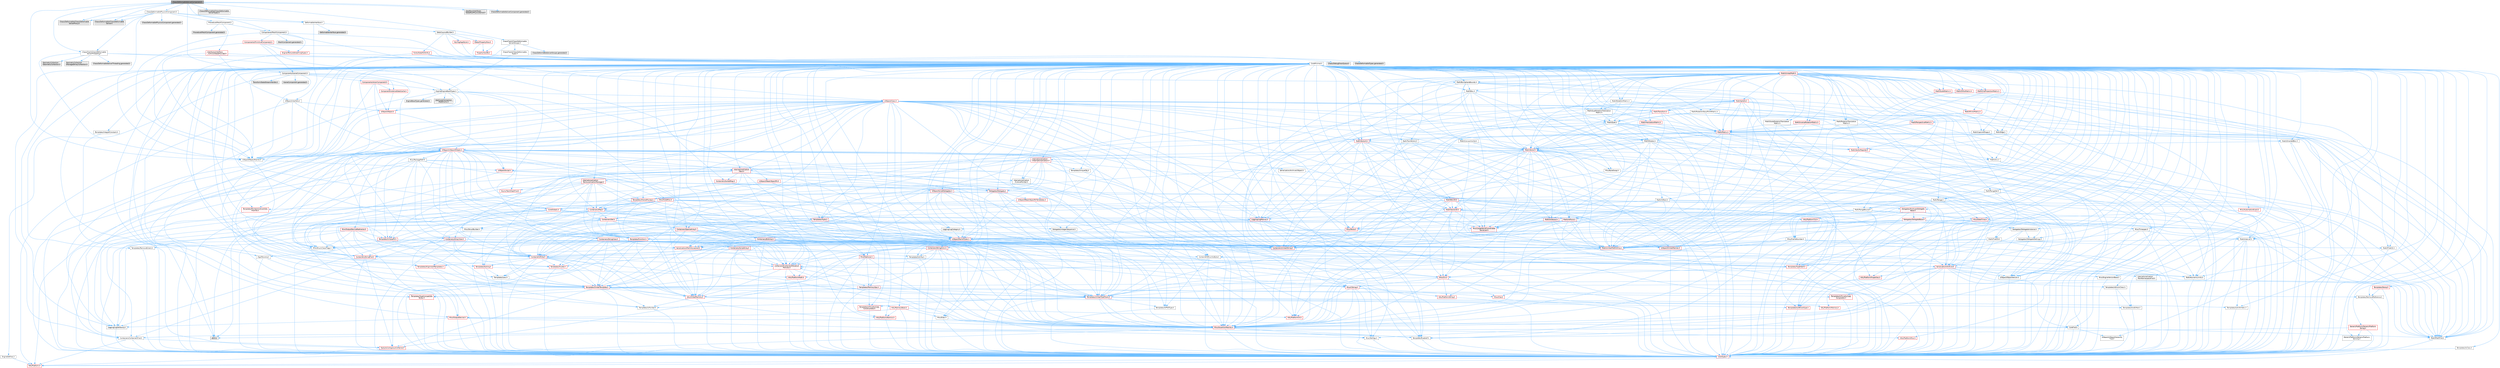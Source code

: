 digraph "ChaosDeformableSolverComponent.h"
{
 // INTERACTIVE_SVG=YES
 // LATEX_PDF_SIZE
  bgcolor="transparent";
  edge [fontname=Helvetica,fontsize=10,labelfontname=Helvetica,labelfontsize=10];
  node [fontname=Helvetica,fontsize=10,shape=box,height=0.2,width=0.4];
  Node1 [id="Node000001",label="ChaosDeformableSolverComponent.h",height=0.2,width=0.4,color="gray40", fillcolor="grey60", style="filled", fontcolor="black",tooltip=" "];
  Node1 -> Node2 [id="edge1_Node000001_Node000002",color="steelblue1",style="solid",tooltip=" "];
  Node2 [id="Node000002",label="ChaosDeformablePhysicsComponent.h",height=0.2,width=0.4,color="grey40", fillcolor="white", style="filled",URL="$d3/da9/ChaosDeformablePhysicsComponent_8h.html",tooltip=" "];
  Node2 -> Node3 [id="edge2_Node000002_Node000003",color="steelblue1",style="solid",tooltip=" "];
  Node3 [id="Node000003",label="Chaos/Deformable/ChaosDeformable\lSolverProxy.h",height=0.2,width=0.4,color="grey60", fillcolor="#E0E0E0", style="filled",tooltip=" "];
  Node2 -> Node4 [id="edge3_Node000002_Node000004",color="steelblue1",style="solid",tooltip=" "];
  Node4 [id="Node000004",label="Chaos/Deformable/ChaosDeformable\lSolver.h",height=0.2,width=0.4,color="grey60", fillcolor="#E0E0E0", style="filled",tooltip=" "];
  Node2 -> Node5 [id="edge4_Node000002_Node000005",color="steelblue1",style="solid",tooltip=" "];
  Node5 [id="Node000005",label="ChaosFlesh/ChaosDeformable\lSolverThreading.h",height=0.2,width=0.4,color="grey40", fillcolor="white", style="filled",URL="$de/d06/ChaosDeformableSolverThreading_8h.html",tooltip=" "];
  Node5 -> Node6 [id="edge5_Node000005_Node000006",color="steelblue1",style="solid",tooltip=" "];
  Node6 [id="Node000006",label="CoreMinimal.h",height=0.2,width=0.4,color="grey40", fillcolor="white", style="filled",URL="$d7/d67/CoreMinimal_8h.html",tooltip=" "];
  Node6 -> Node7 [id="edge6_Node000006_Node000007",color="steelblue1",style="solid",tooltip=" "];
  Node7 [id="Node000007",label="CoreTypes.h",height=0.2,width=0.4,color="red", fillcolor="#FFF0F0", style="filled",URL="$dc/dec/CoreTypes_8h.html",tooltip=" "];
  Node7 -> Node8 [id="edge7_Node000007_Node000008",color="steelblue1",style="solid",tooltip=" "];
  Node8 [id="Node000008",label="HAL/Platform.h",height=0.2,width=0.4,color="red", fillcolor="#FFF0F0", style="filled",URL="$d9/dd0/Platform_8h.html",tooltip=" "];
  Node6 -> Node21 [id="edge8_Node000006_Node000021",color="steelblue1",style="solid",tooltip=" "];
  Node21 [id="Node000021",label="CoreFwd.h",height=0.2,width=0.4,color="grey40", fillcolor="white", style="filled",URL="$d1/d1e/CoreFwd_8h.html",tooltip=" "];
  Node21 -> Node7 [id="edge9_Node000021_Node000007",color="steelblue1",style="solid",tooltip=" "];
  Node21 -> Node22 [id="edge10_Node000021_Node000022",color="steelblue1",style="solid",tooltip=" "];
  Node22 [id="Node000022",label="Containers/ContainersFwd.h",height=0.2,width=0.4,color="grey40", fillcolor="white", style="filled",URL="$d4/d0a/ContainersFwd_8h.html",tooltip=" "];
  Node22 -> Node8 [id="edge11_Node000022_Node000008",color="steelblue1",style="solid",tooltip=" "];
  Node22 -> Node7 [id="edge12_Node000022_Node000007",color="steelblue1",style="solid",tooltip=" "];
  Node22 -> Node23 [id="edge13_Node000022_Node000023",color="steelblue1",style="solid",tooltip=" "];
  Node23 [id="Node000023",label="Traits/IsContiguousContainer.h",height=0.2,width=0.4,color="red", fillcolor="#FFF0F0", style="filled",URL="$d5/d3c/IsContiguousContainer_8h.html",tooltip=" "];
  Node23 -> Node7 [id="edge14_Node000023_Node000007",color="steelblue1",style="solid",tooltip=" "];
  Node21 -> Node26 [id="edge15_Node000021_Node000026",color="steelblue1",style="solid",tooltip=" "];
  Node26 [id="Node000026",label="Math/MathFwd.h",height=0.2,width=0.4,color="grey40", fillcolor="white", style="filled",URL="$d2/d10/MathFwd_8h.html",tooltip=" "];
  Node26 -> Node8 [id="edge16_Node000026_Node000008",color="steelblue1",style="solid",tooltip=" "];
  Node21 -> Node27 [id="edge17_Node000021_Node000027",color="steelblue1",style="solid",tooltip=" "];
  Node27 [id="Node000027",label="UObject/UObjectHierarchy\lFwd.h",height=0.2,width=0.4,color="grey40", fillcolor="white", style="filled",URL="$d3/d13/UObjectHierarchyFwd_8h.html",tooltip=" "];
  Node6 -> Node27 [id="edge18_Node000006_Node000027",color="steelblue1",style="solid",tooltip=" "];
  Node6 -> Node22 [id="edge19_Node000006_Node000022",color="steelblue1",style="solid",tooltip=" "];
  Node6 -> Node28 [id="edge20_Node000006_Node000028",color="steelblue1",style="solid",tooltip=" "];
  Node28 [id="Node000028",label="Misc/VarArgs.h",height=0.2,width=0.4,color="grey40", fillcolor="white", style="filled",URL="$d5/d6f/VarArgs_8h.html",tooltip=" "];
  Node28 -> Node7 [id="edge21_Node000028_Node000007",color="steelblue1",style="solid",tooltip=" "];
  Node6 -> Node29 [id="edge22_Node000006_Node000029",color="steelblue1",style="solid",tooltip=" "];
  Node29 [id="Node000029",label="Logging/LogVerbosity.h",height=0.2,width=0.4,color="grey40", fillcolor="white", style="filled",URL="$d2/d8f/LogVerbosity_8h.html",tooltip=" "];
  Node29 -> Node7 [id="edge23_Node000029_Node000007",color="steelblue1",style="solid",tooltip=" "];
  Node6 -> Node30 [id="edge24_Node000006_Node000030",color="steelblue1",style="solid",tooltip=" "];
  Node30 [id="Node000030",label="Misc/OutputDevice.h",height=0.2,width=0.4,color="red", fillcolor="#FFF0F0", style="filled",URL="$d7/d32/OutputDevice_8h.html",tooltip=" "];
  Node30 -> Node21 [id="edge25_Node000030_Node000021",color="steelblue1",style="solid",tooltip=" "];
  Node30 -> Node7 [id="edge26_Node000030_Node000007",color="steelblue1",style="solid",tooltip=" "];
  Node30 -> Node29 [id="edge27_Node000030_Node000029",color="steelblue1",style="solid",tooltip=" "];
  Node30 -> Node28 [id="edge28_Node000030_Node000028",color="steelblue1",style="solid",tooltip=" "];
  Node6 -> Node36 [id="edge29_Node000006_Node000036",color="steelblue1",style="solid",tooltip=" "];
  Node36 [id="Node000036",label="HAL/PlatformCrt.h",height=0.2,width=0.4,color="red", fillcolor="#FFF0F0", style="filled",URL="$d8/d75/PlatformCrt_8h.html",tooltip=" "];
  Node6 -> Node46 [id="edge30_Node000006_Node000046",color="steelblue1",style="solid",tooltip=" "];
  Node46 [id="Node000046",label="HAL/PlatformMisc.h",height=0.2,width=0.4,color="red", fillcolor="#FFF0F0", style="filled",URL="$d0/df5/PlatformMisc_8h.html",tooltip=" "];
  Node46 -> Node7 [id="edge31_Node000046_Node000007",color="steelblue1",style="solid",tooltip=" "];
  Node6 -> Node65 [id="edge32_Node000006_Node000065",color="steelblue1",style="solid",tooltip=" "];
  Node65 [id="Node000065",label="Misc/AssertionMacros.h",height=0.2,width=0.4,color="red", fillcolor="#FFF0F0", style="filled",URL="$d0/dfa/AssertionMacros_8h.html",tooltip=" "];
  Node65 -> Node7 [id="edge33_Node000065_Node000007",color="steelblue1",style="solid",tooltip=" "];
  Node65 -> Node8 [id="edge34_Node000065_Node000008",color="steelblue1",style="solid",tooltip=" "];
  Node65 -> Node46 [id="edge35_Node000065_Node000046",color="steelblue1",style="solid",tooltip=" "];
  Node65 -> Node66 [id="edge36_Node000065_Node000066",color="steelblue1",style="solid",tooltip=" "];
  Node66 [id="Node000066",label="Templates/EnableIf.h",height=0.2,width=0.4,color="grey40", fillcolor="white", style="filled",URL="$d7/d60/EnableIf_8h.html",tooltip=" "];
  Node66 -> Node7 [id="edge37_Node000066_Node000007",color="steelblue1",style="solid",tooltip=" "];
  Node65 -> Node28 [id="edge38_Node000065_Node000028",color="steelblue1",style="solid",tooltip=" "];
  Node65 -> Node73 [id="edge39_Node000065_Node000073",color="steelblue1",style="solid",tooltip=" "];
  Node73 [id="Node000073",label="atomic",height=0.2,width=0.4,color="grey60", fillcolor="#E0E0E0", style="filled",tooltip=" "];
  Node6 -> Node74 [id="edge40_Node000006_Node000074",color="steelblue1",style="solid",tooltip=" "];
  Node74 [id="Node000074",label="Templates/IsPointer.h",height=0.2,width=0.4,color="grey40", fillcolor="white", style="filled",URL="$d7/d05/IsPointer_8h.html",tooltip=" "];
  Node74 -> Node7 [id="edge41_Node000074_Node000007",color="steelblue1",style="solid",tooltip=" "];
  Node6 -> Node75 [id="edge42_Node000006_Node000075",color="steelblue1",style="solid",tooltip=" "];
  Node75 [id="Node000075",label="HAL/PlatformMemory.h",height=0.2,width=0.4,color="red", fillcolor="#FFF0F0", style="filled",URL="$de/d68/PlatformMemory_8h.html",tooltip=" "];
  Node75 -> Node7 [id="edge43_Node000075_Node000007",color="steelblue1",style="solid",tooltip=" "];
  Node6 -> Node58 [id="edge44_Node000006_Node000058",color="steelblue1",style="solid",tooltip=" "];
  Node58 [id="Node000058",label="HAL/PlatformAtomics.h",height=0.2,width=0.4,color="red", fillcolor="#FFF0F0", style="filled",URL="$d3/d36/PlatformAtomics_8h.html",tooltip=" "];
  Node58 -> Node7 [id="edge45_Node000058_Node000007",color="steelblue1",style="solid",tooltip=" "];
  Node6 -> Node80 [id="edge46_Node000006_Node000080",color="steelblue1",style="solid",tooltip=" "];
  Node80 [id="Node000080",label="Misc/Exec.h",height=0.2,width=0.4,color="grey40", fillcolor="white", style="filled",URL="$de/ddb/Exec_8h.html",tooltip=" "];
  Node80 -> Node7 [id="edge47_Node000080_Node000007",color="steelblue1",style="solid",tooltip=" "];
  Node80 -> Node65 [id="edge48_Node000080_Node000065",color="steelblue1",style="solid",tooltip=" "];
  Node6 -> Node81 [id="edge49_Node000006_Node000081",color="steelblue1",style="solid",tooltip=" "];
  Node81 [id="Node000081",label="HAL/MemoryBase.h",height=0.2,width=0.4,color="red", fillcolor="#FFF0F0", style="filled",URL="$d6/d9f/MemoryBase_8h.html",tooltip=" "];
  Node81 -> Node7 [id="edge50_Node000081_Node000007",color="steelblue1",style="solid",tooltip=" "];
  Node81 -> Node58 [id="edge51_Node000081_Node000058",color="steelblue1",style="solid",tooltip=" "];
  Node81 -> Node36 [id="edge52_Node000081_Node000036",color="steelblue1",style="solid",tooltip=" "];
  Node81 -> Node80 [id="edge53_Node000081_Node000080",color="steelblue1",style="solid",tooltip=" "];
  Node81 -> Node30 [id="edge54_Node000081_Node000030",color="steelblue1",style="solid",tooltip=" "];
  Node6 -> Node91 [id="edge55_Node000006_Node000091",color="steelblue1",style="solid",tooltip=" "];
  Node91 [id="Node000091",label="HAL/UnrealMemory.h",height=0.2,width=0.4,color="red", fillcolor="#FFF0F0", style="filled",URL="$d9/d96/UnrealMemory_8h.html",tooltip=" "];
  Node91 -> Node7 [id="edge56_Node000091_Node000007",color="steelblue1",style="solid",tooltip=" "];
  Node91 -> Node81 [id="edge57_Node000091_Node000081",color="steelblue1",style="solid",tooltip=" "];
  Node91 -> Node75 [id="edge58_Node000091_Node000075",color="steelblue1",style="solid",tooltip=" "];
  Node91 -> Node74 [id="edge59_Node000091_Node000074",color="steelblue1",style="solid",tooltip=" "];
  Node6 -> Node93 [id="edge60_Node000006_Node000093",color="steelblue1",style="solid",tooltip=" "];
  Node93 [id="Node000093",label="Templates/IsArithmetic.h",height=0.2,width=0.4,color="grey40", fillcolor="white", style="filled",URL="$d2/d5d/IsArithmetic_8h.html",tooltip=" "];
  Node93 -> Node7 [id="edge61_Node000093_Node000007",color="steelblue1",style="solid",tooltip=" "];
  Node6 -> Node87 [id="edge62_Node000006_Node000087",color="steelblue1",style="solid",tooltip=" "];
  Node87 [id="Node000087",label="Templates/AndOrNot.h",height=0.2,width=0.4,color="grey40", fillcolor="white", style="filled",URL="$db/d0a/AndOrNot_8h.html",tooltip=" "];
  Node87 -> Node7 [id="edge63_Node000087_Node000007",color="steelblue1",style="solid",tooltip=" "];
  Node6 -> Node94 [id="edge64_Node000006_Node000094",color="steelblue1",style="solid",tooltip=" "];
  Node94 [id="Node000094",label="Templates/IsPODType.h",height=0.2,width=0.4,color="grey40", fillcolor="white", style="filled",URL="$d7/db1/IsPODType_8h.html",tooltip=" "];
  Node94 -> Node7 [id="edge65_Node000094_Node000007",color="steelblue1",style="solid",tooltip=" "];
  Node6 -> Node95 [id="edge66_Node000006_Node000095",color="steelblue1",style="solid",tooltip=" "];
  Node95 [id="Node000095",label="Templates/IsUECoreType.h",height=0.2,width=0.4,color="red", fillcolor="#FFF0F0", style="filled",URL="$d1/db8/IsUECoreType_8h.html",tooltip=" "];
  Node95 -> Node7 [id="edge67_Node000095_Node000007",color="steelblue1",style="solid",tooltip=" "];
  Node6 -> Node88 [id="edge68_Node000006_Node000088",color="steelblue1",style="solid",tooltip=" "];
  Node88 [id="Node000088",label="Templates/IsTriviallyCopy\lConstructible.h",height=0.2,width=0.4,color="red", fillcolor="#FFF0F0", style="filled",URL="$d3/d78/IsTriviallyCopyConstructible_8h.html",tooltip=" "];
  Node88 -> Node7 [id="edge69_Node000088_Node000007",color="steelblue1",style="solid",tooltip=" "];
  Node6 -> Node96 [id="edge70_Node000006_Node000096",color="steelblue1",style="solid",tooltip=" "];
  Node96 [id="Node000096",label="Templates/UnrealTypeTraits.h",height=0.2,width=0.4,color="red", fillcolor="#FFF0F0", style="filled",URL="$d2/d2d/UnrealTypeTraits_8h.html",tooltip=" "];
  Node96 -> Node7 [id="edge71_Node000096_Node000007",color="steelblue1",style="solid",tooltip=" "];
  Node96 -> Node74 [id="edge72_Node000096_Node000074",color="steelblue1",style="solid",tooltip=" "];
  Node96 -> Node65 [id="edge73_Node000096_Node000065",color="steelblue1",style="solid",tooltip=" "];
  Node96 -> Node87 [id="edge74_Node000096_Node000087",color="steelblue1",style="solid",tooltip=" "];
  Node96 -> Node66 [id="edge75_Node000096_Node000066",color="steelblue1",style="solid",tooltip=" "];
  Node96 -> Node93 [id="edge76_Node000096_Node000093",color="steelblue1",style="solid",tooltip=" "];
  Node96 -> Node94 [id="edge77_Node000096_Node000094",color="steelblue1",style="solid",tooltip=" "];
  Node96 -> Node95 [id="edge78_Node000096_Node000095",color="steelblue1",style="solid",tooltip=" "];
  Node96 -> Node88 [id="edge79_Node000096_Node000088",color="steelblue1",style="solid",tooltip=" "];
  Node6 -> Node66 [id="edge80_Node000006_Node000066",color="steelblue1",style="solid",tooltip=" "];
  Node6 -> Node98 [id="edge81_Node000006_Node000098",color="steelblue1",style="solid",tooltip=" "];
  Node98 [id="Node000098",label="Templates/RemoveReference.h",height=0.2,width=0.4,color="grey40", fillcolor="white", style="filled",URL="$da/dbe/RemoveReference_8h.html",tooltip=" "];
  Node98 -> Node7 [id="edge82_Node000098_Node000007",color="steelblue1",style="solid",tooltip=" "];
  Node6 -> Node99 [id="edge83_Node000006_Node000099",color="steelblue1",style="solid",tooltip=" "];
  Node99 [id="Node000099",label="Templates/IntegralConstant.h",height=0.2,width=0.4,color="grey40", fillcolor="white", style="filled",URL="$db/d1b/IntegralConstant_8h.html",tooltip=" "];
  Node99 -> Node7 [id="edge84_Node000099_Node000007",color="steelblue1",style="solid",tooltip=" "];
  Node6 -> Node100 [id="edge85_Node000006_Node000100",color="steelblue1",style="solid",tooltip=" "];
  Node100 [id="Node000100",label="Templates/IsClass.h",height=0.2,width=0.4,color="grey40", fillcolor="white", style="filled",URL="$db/dcb/IsClass_8h.html",tooltip=" "];
  Node100 -> Node7 [id="edge86_Node000100_Node000007",color="steelblue1",style="solid",tooltip=" "];
  Node6 -> Node101 [id="edge87_Node000006_Node000101",color="steelblue1",style="solid",tooltip=" "];
  Node101 [id="Node000101",label="Templates/TypeCompatible\lBytes.h",height=0.2,width=0.4,color="red", fillcolor="#FFF0F0", style="filled",URL="$df/d0a/TypeCompatibleBytes_8h.html",tooltip=" "];
  Node101 -> Node7 [id="edge88_Node000101_Node000007",color="steelblue1",style="solid",tooltip=" "];
  Node6 -> Node23 [id="edge89_Node000006_Node000023",color="steelblue1",style="solid",tooltip=" "];
  Node6 -> Node102 [id="edge90_Node000006_Node000102",color="steelblue1",style="solid",tooltip=" "];
  Node102 [id="Node000102",label="Templates/UnrealTemplate.h",height=0.2,width=0.4,color="red", fillcolor="#FFF0F0", style="filled",URL="$d4/d24/UnrealTemplate_8h.html",tooltip=" "];
  Node102 -> Node7 [id="edge91_Node000102_Node000007",color="steelblue1",style="solid",tooltip=" "];
  Node102 -> Node74 [id="edge92_Node000102_Node000074",color="steelblue1",style="solid",tooltip=" "];
  Node102 -> Node91 [id="edge93_Node000102_Node000091",color="steelblue1",style="solid",tooltip=" "];
  Node102 -> Node96 [id="edge94_Node000102_Node000096",color="steelblue1",style="solid",tooltip=" "];
  Node102 -> Node98 [id="edge95_Node000102_Node000098",color="steelblue1",style="solid",tooltip=" "];
  Node102 -> Node101 [id="edge96_Node000102_Node000101",color="steelblue1",style="solid",tooltip=" "];
  Node102 -> Node23 [id="edge97_Node000102_Node000023",color="steelblue1",style="solid",tooltip=" "];
  Node6 -> Node51 [id="edge98_Node000006_Node000051",color="steelblue1",style="solid",tooltip=" "];
  Node51 [id="Node000051",label="Math/NumericLimits.h",height=0.2,width=0.4,color="grey40", fillcolor="white", style="filled",URL="$df/d1b/NumericLimits_8h.html",tooltip=" "];
  Node51 -> Node7 [id="edge99_Node000051_Node000007",color="steelblue1",style="solid",tooltip=" "];
  Node6 -> Node106 [id="edge100_Node000006_Node000106",color="steelblue1",style="solid",tooltip=" "];
  Node106 [id="Node000106",label="HAL/PlatformMath.h",height=0.2,width=0.4,color="red", fillcolor="#FFF0F0", style="filled",URL="$dc/d53/PlatformMath_8h.html",tooltip=" "];
  Node106 -> Node7 [id="edge101_Node000106_Node000007",color="steelblue1",style="solid",tooltip=" "];
  Node6 -> Node89 [id="edge102_Node000006_Node000089",color="steelblue1",style="solid",tooltip=" "];
  Node89 [id="Node000089",label="Templates/IsTriviallyCopy\lAssignable.h",height=0.2,width=0.4,color="red", fillcolor="#FFF0F0", style="filled",URL="$d2/df2/IsTriviallyCopyAssignable_8h.html",tooltip=" "];
  Node89 -> Node7 [id="edge103_Node000089_Node000007",color="steelblue1",style="solid",tooltip=" "];
  Node6 -> Node114 [id="edge104_Node000006_Node000114",color="steelblue1",style="solid",tooltip=" "];
  Node114 [id="Node000114",label="Templates/MemoryOps.h",height=0.2,width=0.4,color="red", fillcolor="#FFF0F0", style="filled",URL="$db/dea/MemoryOps_8h.html",tooltip=" "];
  Node114 -> Node7 [id="edge105_Node000114_Node000007",color="steelblue1",style="solid",tooltip=" "];
  Node114 -> Node91 [id="edge106_Node000114_Node000091",color="steelblue1",style="solid",tooltip=" "];
  Node114 -> Node89 [id="edge107_Node000114_Node000089",color="steelblue1",style="solid",tooltip=" "];
  Node114 -> Node88 [id="edge108_Node000114_Node000088",color="steelblue1",style="solid",tooltip=" "];
  Node114 -> Node96 [id="edge109_Node000114_Node000096",color="steelblue1",style="solid",tooltip=" "];
  Node6 -> Node115 [id="edge110_Node000006_Node000115",color="steelblue1",style="solid",tooltip=" "];
  Node115 [id="Node000115",label="Containers/ContainerAllocation\lPolicies.h",height=0.2,width=0.4,color="red", fillcolor="#FFF0F0", style="filled",URL="$d7/dff/ContainerAllocationPolicies_8h.html",tooltip=" "];
  Node115 -> Node7 [id="edge111_Node000115_Node000007",color="steelblue1",style="solid",tooltip=" "];
  Node115 -> Node115 [id="edge112_Node000115_Node000115",color="steelblue1",style="solid",tooltip=" "];
  Node115 -> Node106 [id="edge113_Node000115_Node000106",color="steelblue1",style="solid",tooltip=" "];
  Node115 -> Node91 [id="edge114_Node000115_Node000091",color="steelblue1",style="solid",tooltip=" "];
  Node115 -> Node51 [id="edge115_Node000115_Node000051",color="steelblue1",style="solid",tooltip=" "];
  Node115 -> Node65 [id="edge116_Node000115_Node000065",color="steelblue1",style="solid",tooltip=" "];
  Node115 -> Node114 [id="edge117_Node000115_Node000114",color="steelblue1",style="solid",tooltip=" "];
  Node115 -> Node101 [id="edge118_Node000115_Node000101",color="steelblue1",style="solid",tooltip=" "];
  Node6 -> Node118 [id="edge119_Node000006_Node000118",color="steelblue1",style="solid",tooltip=" "];
  Node118 [id="Node000118",label="Templates/IsEnumClass.h",height=0.2,width=0.4,color="grey40", fillcolor="white", style="filled",URL="$d7/d15/IsEnumClass_8h.html",tooltip=" "];
  Node118 -> Node7 [id="edge120_Node000118_Node000007",color="steelblue1",style="solid",tooltip=" "];
  Node118 -> Node87 [id="edge121_Node000118_Node000087",color="steelblue1",style="solid",tooltip=" "];
  Node6 -> Node119 [id="edge122_Node000006_Node000119",color="steelblue1",style="solid",tooltip=" "];
  Node119 [id="Node000119",label="HAL/PlatformProperties.h",height=0.2,width=0.4,color="red", fillcolor="#FFF0F0", style="filled",URL="$d9/db0/PlatformProperties_8h.html",tooltip=" "];
  Node119 -> Node7 [id="edge123_Node000119_Node000007",color="steelblue1",style="solid",tooltip=" "];
  Node6 -> Node122 [id="edge124_Node000006_Node000122",color="steelblue1",style="solid",tooltip=" "];
  Node122 [id="Node000122",label="Misc/EngineVersionBase.h",height=0.2,width=0.4,color="grey40", fillcolor="white", style="filled",URL="$d5/d2b/EngineVersionBase_8h.html",tooltip=" "];
  Node122 -> Node7 [id="edge125_Node000122_Node000007",color="steelblue1",style="solid",tooltip=" "];
  Node6 -> Node123 [id="edge126_Node000006_Node000123",color="steelblue1",style="solid",tooltip=" "];
  Node123 [id="Node000123",label="Internationalization\l/TextNamespaceFwd.h",height=0.2,width=0.4,color="grey40", fillcolor="white", style="filled",URL="$d8/d97/TextNamespaceFwd_8h.html",tooltip=" "];
  Node123 -> Node7 [id="edge127_Node000123_Node000007",color="steelblue1",style="solid",tooltip=" "];
  Node6 -> Node124 [id="edge128_Node000006_Node000124",color="steelblue1",style="solid",tooltip=" "];
  Node124 [id="Node000124",label="Serialization/Archive.h",height=0.2,width=0.4,color="red", fillcolor="#FFF0F0", style="filled",URL="$d7/d3b/Archive_8h.html",tooltip=" "];
  Node124 -> Node21 [id="edge129_Node000124_Node000021",color="steelblue1",style="solid",tooltip=" "];
  Node124 -> Node7 [id="edge130_Node000124_Node000007",color="steelblue1",style="solid",tooltip=" "];
  Node124 -> Node119 [id="edge131_Node000124_Node000119",color="steelblue1",style="solid",tooltip=" "];
  Node124 -> Node123 [id="edge132_Node000124_Node000123",color="steelblue1",style="solid",tooltip=" "];
  Node124 -> Node26 [id="edge133_Node000124_Node000026",color="steelblue1",style="solid",tooltip=" "];
  Node124 -> Node65 [id="edge134_Node000124_Node000065",color="steelblue1",style="solid",tooltip=" "];
  Node124 -> Node122 [id="edge135_Node000124_Node000122",color="steelblue1",style="solid",tooltip=" "];
  Node124 -> Node28 [id="edge136_Node000124_Node000028",color="steelblue1",style="solid",tooltip=" "];
  Node124 -> Node66 [id="edge137_Node000124_Node000066",color="steelblue1",style="solid",tooltip=" "];
  Node124 -> Node118 [id="edge138_Node000124_Node000118",color="steelblue1",style="solid",tooltip=" "];
  Node124 -> Node102 [id="edge139_Node000124_Node000102",color="steelblue1",style="solid",tooltip=" "];
  Node124 -> Node127 [id="edge140_Node000124_Node000127",color="steelblue1",style="solid",tooltip=" "];
  Node127 [id="Node000127",label="UObject/ObjectVersion.h",height=0.2,width=0.4,color="grey40", fillcolor="white", style="filled",URL="$da/d63/ObjectVersion_8h.html",tooltip=" "];
  Node127 -> Node7 [id="edge141_Node000127_Node000007",color="steelblue1",style="solid",tooltip=" "];
  Node6 -> Node128 [id="edge142_Node000006_Node000128",color="steelblue1",style="solid",tooltip=" "];
  Node128 [id="Node000128",label="Templates/Less.h",height=0.2,width=0.4,color="grey40", fillcolor="white", style="filled",URL="$de/dc8/Less_8h.html",tooltip=" "];
  Node128 -> Node7 [id="edge143_Node000128_Node000007",color="steelblue1",style="solid",tooltip=" "];
  Node128 -> Node102 [id="edge144_Node000128_Node000102",color="steelblue1",style="solid",tooltip=" "];
  Node6 -> Node129 [id="edge145_Node000006_Node000129",color="steelblue1",style="solid",tooltip=" "];
  Node129 [id="Node000129",label="Templates/Sorting.h",height=0.2,width=0.4,color="red", fillcolor="#FFF0F0", style="filled",URL="$d3/d9e/Sorting_8h.html",tooltip=" "];
  Node129 -> Node7 [id="edge146_Node000129_Node000007",color="steelblue1",style="solid",tooltip=" "];
  Node129 -> Node106 [id="edge147_Node000129_Node000106",color="steelblue1",style="solid",tooltip=" "];
  Node129 -> Node128 [id="edge148_Node000129_Node000128",color="steelblue1",style="solid",tooltip=" "];
  Node6 -> Node140 [id="edge149_Node000006_Node000140",color="steelblue1",style="solid",tooltip=" "];
  Node140 [id="Node000140",label="Misc/Char.h",height=0.2,width=0.4,color="red", fillcolor="#FFF0F0", style="filled",URL="$d0/d58/Char_8h.html",tooltip=" "];
  Node140 -> Node7 [id="edge150_Node000140_Node000007",color="steelblue1",style="solid",tooltip=" "];
  Node6 -> Node143 [id="edge151_Node000006_Node000143",color="steelblue1",style="solid",tooltip=" "];
  Node143 [id="Node000143",label="GenericPlatform/GenericPlatform\lStricmp.h",height=0.2,width=0.4,color="grey40", fillcolor="white", style="filled",URL="$d2/d86/GenericPlatformStricmp_8h.html",tooltip=" "];
  Node143 -> Node7 [id="edge152_Node000143_Node000007",color="steelblue1",style="solid",tooltip=" "];
  Node6 -> Node144 [id="edge153_Node000006_Node000144",color="steelblue1",style="solid",tooltip=" "];
  Node144 [id="Node000144",label="GenericPlatform/GenericPlatform\lString.h",height=0.2,width=0.4,color="red", fillcolor="#FFF0F0", style="filled",URL="$dd/d20/GenericPlatformString_8h.html",tooltip=" "];
  Node144 -> Node7 [id="edge154_Node000144_Node000007",color="steelblue1",style="solid",tooltip=" "];
  Node144 -> Node143 [id="edge155_Node000144_Node000143",color="steelblue1",style="solid",tooltip=" "];
  Node144 -> Node66 [id="edge156_Node000144_Node000066",color="steelblue1",style="solid",tooltip=" "];
  Node6 -> Node77 [id="edge157_Node000006_Node000077",color="steelblue1",style="solid",tooltip=" "];
  Node77 [id="Node000077",label="HAL/PlatformString.h",height=0.2,width=0.4,color="red", fillcolor="#FFF0F0", style="filled",URL="$db/db5/PlatformString_8h.html",tooltip=" "];
  Node77 -> Node7 [id="edge158_Node000077_Node000007",color="steelblue1",style="solid",tooltip=" "];
  Node6 -> Node147 [id="edge159_Node000006_Node000147",color="steelblue1",style="solid",tooltip=" "];
  Node147 [id="Node000147",label="Misc/CString.h",height=0.2,width=0.4,color="red", fillcolor="#FFF0F0", style="filled",URL="$d2/d49/CString_8h.html",tooltip=" "];
  Node147 -> Node7 [id="edge160_Node000147_Node000007",color="steelblue1",style="solid",tooltip=" "];
  Node147 -> Node36 [id="edge161_Node000147_Node000036",color="steelblue1",style="solid",tooltip=" "];
  Node147 -> Node77 [id="edge162_Node000147_Node000077",color="steelblue1",style="solid",tooltip=" "];
  Node147 -> Node65 [id="edge163_Node000147_Node000065",color="steelblue1",style="solid",tooltip=" "];
  Node147 -> Node140 [id="edge164_Node000147_Node000140",color="steelblue1",style="solid",tooltip=" "];
  Node147 -> Node28 [id="edge165_Node000147_Node000028",color="steelblue1",style="solid",tooltip=" "];
  Node6 -> Node148 [id="edge166_Node000006_Node000148",color="steelblue1",style="solid",tooltip=" "];
  Node148 [id="Node000148",label="Misc/Crc.h",height=0.2,width=0.4,color="red", fillcolor="#FFF0F0", style="filled",URL="$d4/dd2/Crc_8h.html",tooltip=" "];
  Node148 -> Node7 [id="edge167_Node000148_Node000007",color="steelblue1",style="solid",tooltip=" "];
  Node148 -> Node77 [id="edge168_Node000148_Node000077",color="steelblue1",style="solid",tooltip=" "];
  Node148 -> Node65 [id="edge169_Node000148_Node000065",color="steelblue1",style="solid",tooltip=" "];
  Node148 -> Node147 [id="edge170_Node000148_Node000147",color="steelblue1",style="solid",tooltip=" "];
  Node148 -> Node140 [id="edge171_Node000148_Node000140",color="steelblue1",style="solid",tooltip=" "];
  Node148 -> Node96 [id="edge172_Node000148_Node000096",color="steelblue1",style="solid",tooltip=" "];
  Node6 -> Node139 [id="edge173_Node000006_Node000139",color="steelblue1",style="solid",tooltip=" "];
  Node139 [id="Node000139",label="Math/UnrealMathUtility.h",height=0.2,width=0.4,color="red", fillcolor="#FFF0F0", style="filled",URL="$db/db8/UnrealMathUtility_8h.html",tooltip=" "];
  Node139 -> Node7 [id="edge174_Node000139_Node000007",color="steelblue1",style="solid",tooltip=" "];
  Node139 -> Node65 [id="edge175_Node000139_Node000065",color="steelblue1",style="solid",tooltip=" "];
  Node139 -> Node106 [id="edge176_Node000139_Node000106",color="steelblue1",style="solid",tooltip=" "];
  Node139 -> Node26 [id="edge177_Node000139_Node000026",color="steelblue1",style="solid",tooltip=" "];
  Node6 -> Node149 [id="edge178_Node000006_Node000149",color="steelblue1",style="solid",tooltip=" "];
  Node149 [id="Node000149",label="Containers/UnrealString.h",height=0.2,width=0.4,color="red", fillcolor="#FFF0F0", style="filled",URL="$d5/dba/UnrealString_8h.html",tooltip=" "];
  Node6 -> Node153 [id="edge179_Node000006_Node000153",color="steelblue1",style="solid",tooltip=" "];
  Node153 [id="Node000153",label="Containers/Array.h",height=0.2,width=0.4,color="red", fillcolor="#FFF0F0", style="filled",URL="$df/dd0/Array_8h.html",tooltip=" "];
  Node153 -> Node7 [id="edge180_Node000153_Node000007",color="steelblue1",style="solid",tooltip=" "];
  Node153 -> Node65 [id="edge181_Node000153_Node000065",color="steelblue1",style="solid",tooltip=" "];
  Node153 -> Node91 [id="edge182_Node000153_Node000091",color="steelblue1",style="solid",tooltip=" "];
  Node153 -> Node96 [id="edge183_Node000153_Node000096",color="steelblue1",style="solid",tooltip=" "];
  Node153 -> Node102 [id="edge184_Node000153_Node000102",color="steelblue1",style="solid",tooltip=" "];
  Node153 -> Node115 [id="edge185_Node000153_Node000115",color="steelblue1",style="solid",tooltip=" "];
  Node153 -> Node124 [id="edge186_Node000153_Node000124",color="steelblue1",style="solid",tooltip=" "];
  Node153 -> Node132 [id="edge187_Node000153_Node000132",color="steelblue1",style="solid",tooltip=" "];
  Node132 [id="Node000132",label="Templates/Invoke.h",height=0.2,width=0.4,color="red", fillcolor="#FFF0F0", style="filled",URL="$d7/deb/Invoke_8h.html",tooltip=" "];
  Node132 -> Node7 [id="edge188_Node000132_Node000007",color="steelblue1",style="solid",tooltip=" "];
  Node132 -> Node102 [id="edge189_Node000132_Node000102",color="steelblue1",style="solid",tooltip=" "];
  Node153 -> Node128 [id="edge190_Node000153_Node000128",color="steelblue1",style="solid",tooltip=" "];
  Node153 -> Node129 [id="edge191_Node000153_Node000129",color="steelblue1",style="solid",tooltip=" "];
  Node153 -> Node176 [id="edge192_Node000153_Node000176",color="steelblue1",style="solid",tooltip=" "];
  Node176 [id="Node000176",label="Templates/AlignmentTemplates.h",height=0.2,width=0.4,color="red", fillcolor="#FFF0F0", style="filled",URL="$dd/d32/AlignmentTemplates_8h.html",tooltip=" "];
  Node176 -> Node7 [id="edge193_Node000176_Node000007",color="steelblue1",style="solid",tooltip=" "];
  Node176 -> Node74 [id="edge194_Node000176_Node000074",color="steelblue1",style="solid",tooltip=" "];
  Node6 -> Node177 [id="edge195_Node000006_Node000177",color="steelblue1",style="solid",tooltip=" "];
  Node177 [id="Node000177",label="Misc/FrameNumber.h",height=0.2,width=0.4,color="grey40", fillcolor="white", style="filled",URL="$dd/dbd/FrameNumber_8h.html",tooltip=" "];
  Node177 -> Node7 [id="edge196_Node000177_Node000007",color="steelblue1",style="solid",tooltip=" "];
  Node177 -> Node51 [id="edge197_Node000177_Node000051",color="steelblue1",style="solid",tooltip=" "];
  Node177 -> Node139 [id="edge198_Node000177_Node000139",color="steelblue1",style="solid",tooltip=" "];
  Node177 -> Node66 [id="edge199_Node000177_Node000066",color="steelblue1",style="solid",tooltip=" "];
  Node177 -> Node96 [id="edge200_Node000177_Node000096",color="steelblue1",style="solid",tooltip=" "];
  Node6 -> Node178 [id="edge201_Node000006_Node000178",color="steelblue1",style="solid",tooltip=" "];
  Node178 [id="Node000178",label="Misc/Timespan.h",height=0.2,width=0.4,color="grey40", fillcolor="white", style="filled",URL="$da/dd9/Timespan_8h.html",tooltip=" "];
  Node178 -> Node7 [id="edge202_Node000178_Node000007",color="steelblue1",style="solid",tooltip=" "];
  Node178 -> Node179 [id="edge203_Node000178_Node000179",color="steelblue1",style="solid",tooltip=" "];
  Node179 [id="Node000179",label="Math/Interval.h",height=0.2,width=0.4,color="grey40", fillcolor="white", style="filled",URL="$d1/d55/Interval_8h.html",tooltip=" "];
  Node179 -> Node7 [id="edge204_Node000179_Node000007",color="steelblue1",style="solid",tooltip=" "];
  Node179 -> Node93 [id="edge205_Node000179_Node000093",color="steelblue1",style="solid",tooltip=" "];
  Node179 -> Node96 [id="edge206_Node000179_Node000096",color="steelblue1",style="solid",tooltip=" "];
  Node179 -> Node51 [id="edge207_Node000179_Node000051",color="steelblue1",style="solid",tooltip=" "];
  Node179 -> Node139 [id="edge208_Node000179_Node000139",color="steelblue1",style="solid",tooltip=" "];
  Node178 -> Node139 [id="edge209_Node000178_Node000139",color="steelblue1",style="solid",tooltip=" "];
  Node178 -> Node65 [id="edge210_Node000178_Node000065",color="steelblue1",style="solid",tooltip=" "];
  Node6 -> Node180 [id="edge211_Node000006_Node000180",color="steelblue1",style="solid",tooltip=" "];
  Node180 [id="Node000180",label="Containers/StringConv.h",height=0.2,width=0.4,color="red", fillcolor="#FFF0F0", style="filled",URL="$d3/ddf/StringConv_8h.html",tooltip=" "];
  Node180 -> Node7 [id="edge212_Node000180_Node000007",color="steelblue1",style="solid",tooltip=" "];
  Node180 -> Node65 [id="edge213_Node000180_Node000065",color="steelblue1",style="solid",tooltip=" "];
  Node180 -> Node115 [id="edge214_Node000180_Node000115",color="steelblue1",style="solid",tooltip=" "];
  Node180 -> Node153 [id="edge215_Node000180_Node000153",color="steelblue1",style="solid",tooltip=" "];
  Node180 -> Node147 [id="edge216_Node000180_Node000147",color="steelblue1",style="solid",tooltip=" "];
  Node180 -> Node181 [id="edge217_Node000180_Node000181",color="steelblue1",style="solid",tooltip=" "];
  Node181 [id="Node000181",label="Templates/IsArray.h",height=0.2,width=0.4,color="grey40", fillcolor="white", style="filled",URL="$d8/d8d/IsArray_8h.html",tooltip=" "];
  Node181 -> Node7 [id="edge218_Node000181_Node000007",color="steelblue1",style="solid",tooltip=" "];
  Node180 -> Node102 [id="edge219_Node000180_Node000102",color="steelblue1",style="solid",tooltip=" "];
  Node180 -> Node96 [id="edge220_Node000180_Node000096",color="steelblue1",style="solid",tooltip=" "];
  Node180 -> Node23 [id="edge221_Node000180_Node000023",color="steelblue1",style="solid",tooltip=" "];
  Node6 -> Node182 [id="edge222_Node000006_Node000182",color="steelblue1",style="solid",tooltip=" "];
  Node182 [id="Node000182",label="UObject/UnrealNames.h",height=0.2,width=0.4,color="red", fillcolor="#FFF0F0", style="filled",URL="$d8/db1/UnrealNames_8h.html",tooltip=" "];
  Node182 -> Node7 [id="edge223_Node000182_Node000007",color="steelblue1",style="solid",tooltip=" "];
  Node6 -> Node184 [id="edge224_Node000006_Node000184",color="steelblue1",style="solid",tooltip=" "];
  Node184 [id="Node000184",label="UObject/NameTypes.h",height=0.2,width=0.4,color="red", fillcolor="#FFF0F0", style="filled",URL="$d6/d35/NameTypes_8h.html",tooltip=" "];
  Node184 -> Node7 [id="edge225_Node000184_Node000007",color="steelblue1",style="solid",tooltip=" "];
  Node184 -> Node65 [id="edge226_Node000184_Node000065",color="steelblue1",style="solid",tooltip=" "];
  Node184 -> Node91 [id="edge227_Node000184_Node000091",color="steelblue1",style="solid",tooltip=" "];
  Node184 -> Node96 [id="edge228_Node000184_Node000096",color="steelblue1",style="solid",tooltip=" "];
  Node184 -> Node102 [id="edge229_Node000184_Node000102",color="steelblue1",style="solid",tooltip=" "];
  Node184 -> Node149 [id="edge230_Node000184_Node000149",color="steelblue1",style="solid",tooltip=" "];
  Node184 -> Node180 [id="edge231_Node000184_Node000180",color="steelblue1",style="solid",tooltip=" "];
  Node184 -> Node48 [id="edge232_Node000184_Node000048",color="steelblue1",style="solid",tooltip=" "];
  Node48 [id="Node000048",label="Containers/StringFwd.h",height=0.2,width=0.4,color="red", fillcolor="#FFF0F0", style="filled",URL="$df/d37/StringFwd_8h.html",tooltip=" "];
  Node48 -> Node7 [id="edge233_Node000048_Node000007",color="steelblue1",style="solid",tooltip=" "];
  Node48 -> Node23 [id="edge234_Node000048_Node000023",color="steelblue1",style="solid",tooltip=" "];
  Node184 -> Node182 [id="edge235_Node000184_Node000182",color="steelblue1",style="solid",tooltip=" "];
  Node184 -> Node161 [id="edge236_Node000184_Node000161",color="steelblue1",style="solid",tooltip=" "];
  Node161 [id="Node000161",label="Serialization/MemoryLayout.h",height=0.2,width=0.4,color="red", fillcolor="#FFF0F0", style="filled",URL="$d7/d66/MemoryLayout_8h.html",tooltip=" "];
  Node161 -> Node164 [id="edge237_Node000161_Node000164",color="steelblue1",style="solid",tooltip=" "];
  Node164 [id="Node000164",label="Containers/EnumAsByte.h",height=0.2,width=0.4,color="grey40", fillcolor="white", style="filled",URL="$d6/d9a/EnumAsByte_8h.html",tooltip=" "];
  Node164 -> Node7 [id="edge238_Node000164_Node000007",color="steelblue1",style="solid",tooltip=" "];
  Node164 -> Node94 [id="edge239_Node000164_Node000094",color="steelblue1",style="solid",tooltip=" "];
  Node164 -> Node165 [id="edge240_Node000164_Node000165",color="steelblue1",style="solid",tooltip=" "];
  Node165 [id="Node000165",label="Templates/TypeHash.h",height=0.2,width=0.4,color="red", fillcolor="#FFF0F0", style="filled",URL="$d1/d62/TypeHash_8h.html",tooltip=" "];
  Node165 -> Node7 [id="edge241_Node000165_Node000007",color="steelblue1",style="solid",tooltip=" "];
  Node165 -> Node148 [id="edge242_Node000165_Node000148",color="steelblue1",style="solid",tooltip=" "];
  Node161 -> Node48 [id="edge243_Node000161_Node000048",color="steelblue1",style="solid",tooltip=" "];
  Node161 -> Node91 [id="edge244_Node000161_Node000091",color="steelblue1",style="solid",tooltip=" "];
  Node161 -> Node66 [id="edge245_Node000161_Node000066",color="steelblue1",style="solid",tooltip=" "];
  Node161 -> Node102 [id="edge246_Node000161_Node000102",color="steelblue1",style="solid",tooltip=" "];
  Node6 -> Node192 [id="edge247_Node000006_Node000192",color="steelblue1",style="solid",tooltip=" "];
  Node192 [id="Node000192",label="Misc/Parse.h",height=0.2,width=0.4,color="red", fillcolor="#FFF0F0", style="filled",URL="$dc/d71/Parse_8h.html",tooltip=" "];
  Node192 -> Node48 [id="edge248_Node000192_Node000048",color="steelblue1",style="solid",tooltip=" "];
  Node192 -> Node149 [id="edge249_Node000192_Node000149",color="steelblue1",style="solid",tooltip=" "];
  Node192 -> Node7 [id="edge250_Node000192_Node000007",color="steelblue1",style="solid",tooltip=" "];
  Node192 -> Node36 [id="edge251_Node000192_Node000036",color="steelblue1",style="solid",tooltip=" "];
  Node192 -> Node53 [id="edge252_Node000192_Node000053",color="steelblue1",style="solid",tooltip=" "];
  Node53 [id="Node000053",label="Misc/EnumClassFlags.h",height=0.2,width=0.4,color="grey40", fillcolor="white", style="filled",URL="$d8/de7/EnumClassFlags_8h.html",tooltip=" "];
  Node192 -> Node193 [id="edge253_Node000192_Node000193",color="steelblue1",style="solid",tooltip=" "];
  Node193 [id="Node000193",label="Templates/Function.h",height=0.2,width=0.4,color="red", fillcolor="#FFF0F0", style="filled",URL="$df/df5/Function_8h.html",tooltip=" "];
  Node193 -> Node7 [id="edge254_Node000193_Node000007",color="steelblue1",style="solid",tooltip=" "];
  Node193 -> Node65 [id="edge255_Node000193_Node000065",color="steelblue1",style="solid",tooltip=" "];
  Node193 -> Node91 [id="edge256_Node000193_Node000091",color="steelblue1",style="solid",tooltip=" "];
  Node193 -> Node96 [id="edge257_Node000193_Node000096",color="steelblue1",style="solid",tooltip=" "];
  Node193 -> Node132 [id="edge258_Node000193_Node000132",color="steelblue1",style="solid",tooltip=" "];
  Node193 -> Node102 [id="edge259_Node000193_Node000102",color="steelblue1",style="solid",tooltip=" "];
  Node193 -> Node139 [id="edge260_Node000193_Node000139",color="steelblue1",style="solid",tooltip=" "];
  Node6 -> Node176 [id="edge261_Node000006_Node000176",color="steelblue1",style="solid",tooltip=" "];
  Node6 -> Node195 [id="edge262_Node000006_Node000195",color="steelblue1",style="solid",tooltip=" "];
  Node195 [id="Node000195",label="Misc/StructBuilder.h",height=0.2,width=0.4,color="grey40", fillcolor="white", style="filled",URL="$d9/db3/StructBuilder_8h.html",tooltip=" "];
  Node195 -> Node7 [id="edge263_Node000195_Node000007",color="steelblue1",style="solid",tooltip=" "];
  Node195 -> Node139 [id="edge264_Node000195_Node000139",color="steelblue1",style="solid",tooltip=" "];
  Node195 -> Node176 [id="edge265_Node000195_Node000176",color="steelblue1",style="solid",tooltip=" "];
  Node6 -> Node108 [id="edge266_Node000006_Node000108",color="steelblue1",style="solid",tooltip=" "];
  Node108 [id="Node000108",label="Templates/Decay.h",height=0.2,width=0.4,color="red", fillcolor="#FFF0F0", style="filled",URL="$dd/d0f/Decay_8h.html",tooltip=" "];
  Node108 -> Node7 [id="edge267_Node000108_Node000007",color="steelblue1",style="solid",tooltip=" "];
  Node108 -> Node98 [id="edge268_Node000108_Node000098",color="steelblue1",style="solid",tooltip=" "];
  Node6 -> Node196 [id="edge269_Node000006_Node000196",color="steelblue1",style="solid",tooltip=" "];
  Node196 [id="Node000196",label="Templates/PointerIsConvertible\lFromTo.h",height=0.2,width=0.4,color="red", fillcolor="#FFF0F0", style="filled",URL="$d6/d65/PointerIsConvertibleFromTo_8h.html",tooltip=" "];
  Node196 -> Node7 [id="edge270_Node000196_Node000007",color="steelblue1",style="solid",tooltip=" "];
  Node6 -> Node132 [id="edge271_Node000006_Node000132",color="steelblue1",style="solid",tooltip=" "];
  Node6 -> Node193 [id="edge272_Node000006_Node000193",color="steelblue1",style="solid",tooltip=" "];
  Node6 -> Node165 [id="edge273_Node000006_Node000165",color="steelblue1",style="solid",tooltip=" "];
  Node6 -> Node197 [id="edge274_Node000006_Node000197",color="steelblue1",style="solid",tooltip=" "];
  Node197 [id="Node000197",label="Containers/ScriptArray.h",height=0.2,width=0.4,color="red", fillcolor="#FFF0F0", style="filled",URL="$dc/daf/ScriptArray_8h.html",tooltip=" "];
  Node197 -> Node7 [id="edge275_Node000197_Node000007",color="steelblue1",style="solid",tooltip=" "];
  Node197 -> Node65 [id="edge276_Node000197_Node000065",color="steelblue1",style="solid",tooltip=" "];
  Node197 -> Node91 [id="edge277_Node000197_Node000091",color="steelblue1",style="solid",tooltip=" "];
  Node197 -> Node115 [id="edge278_Node000197_Node000115",color="steelblue1",style="solid",tooltip=" "];
  Node197 -> Node153 [id="edge279_Node000197_Node000153",color="steelblue1",style="solid",tooltip=" "];
  Node6 -> Node198 [id="edge280_Node000006_Node000198",color="steelblue1",style="solid",tooltip=" "];
  Node198 [id="Node000198",label="Containers/BitArray.h",height=0.2,width=0.4,color="red", fillcolor="#FFF0F0", style="filled",URL="$d1/de4/BitArray_8h.html",tooltip=" "];
  Node198 -> Node115 [id="edge281_Node000198_Node000115",color="steelblue1",style="solid",tooltip=" "];
  Node198 -> Node7 [id="edge282_Node000198_Node000007",color="steelblue1",style="solid",tooltip=" "];
  Node198 -> Node58 [id="edge283_Node000198_Node000058",color="steelblue1",style="solid",tooltip=" "];
  Node198 -> Node91 [id="edge284_Node000198_Node000091",color="steelblue1",style="solid",tooltip=" "];
  Node198 -> Node139 [id="edge285_Node000198_Node000139",color="steelblue1",style="solid",tooltip=" "];
  Node198 -> Node65 [id="edge286_Node000198_Node000065",color="steelblue1",style="solid",tooltip=" "];
  Node198 -> Node53 [id="edge287_Node000198_Node000053",color="steelblue1",style="solid",tooltip=" "];
  Node198 -> Node124 [id="edge288_Node000198_Node000124",color="steelblue1",style="solid",tooltip=" "];
  Node198 -> Node161 [id="edge289_Node000198_Node000161",color="steelblue1",style="solid",tooltip=" "];
  Node198 -> Node66 [id="edge290_Node000198_Node000066",color="steelblue1",style="solid",tooltip=" "];
  Node198 -> Node132 [id="edge291_Node000198_Node000132",color="steelblue1",style="solid",tooltip=" "];
  Node198 -> Node102 [id="edge292_Node000198_Node000102",color="steelblue1",style="solid",tooltip=" "];
  Node198 -> Node96 [id="edge293_Node000198_Node000096",color="steelblue1",style="solid",tooltip=" "];
  Node6 -> Node199 [id="edge294_Node000006_Node000199",color="steelblue1",style="solid",tooltip=" "];
  Node199 [id="Node000199",label="Containers/SparseArray.h",height=0.2,width=0.4,color="red", fillcolor="#FFF0F0", style="filled",URL="$d5/dbf/SparseArray_8h.html",tooltip=" "];
  Node199 -> Node7 [id="edge295_Node000199_Node000007",color="steelblue1",style="solid",tooltip=" "];
  Node199 -> Node65 [id="edge296_Node000199_Node000065",color="steelblue1",style="solid",tooltip=" "];
  Node199 -> Node91 [id="edge297_Node000199_Node000091",color="steelblue1",style="solid",tooltip=" "];
  Node199 -> Node96 [id="edge298_Node000199_Node000096",color="steelblue1",style="solid",tooltip=" "];
  Node199 -> Node102 [id="edge299_Node000199_Node000102",color="steelblue1",style="solid",tooltip=" "];
  Node199 -> Node115 [id="edge300_Node000199_Node000115",color="steelblue1",style="solid",tooltip=" "];
  Node199 -> Node128 [id="edge301_Node000199_Node000128",color="steelblue1",style="solid",tooltip=" "];
  Node199 -> Node153 [id="edge302_Node000199_Node000153",color="steelblue1",style="solid",tooltip=" "];
  Node199 -> Node139 [id="edge303_Node000199_Node000139",color="steelblue1",style="solid",tooltip=" "];
  Node199 -> Node197 [id="edge304_Node000199_Node000197",color="steelblue1",style="solid",tooltip=" "];
  Node199 -> Node198 [id="edge305_Node000199_Node000198",color="steelblue1",style="solid",tooltip=" "];
  Node199 -> Node149 [id="edge306_Node000199_Node000149",color="steelblue1",style="solid",tooltip=" "];
  Node6 -> Node215 [id="edge307_Node000006_Node000215",color="steelblue1",style="solid",tooltip=" "];
  Node215 [id="Node000215",label="Containers/Set.h",height=0.2,width=0.4,color="red", fillcolor="#FFF0F0", style="filled",URL="$d4/d45/Set_8h.html",tooltip=" "];
  Node215 -> Node115 [id="edge308_Node000215_Node000115",color="steelblue1",style="solid",tooltip=" "];
  Node215 -> Node199 [id="edge309_Node000215_Node000199",color="steelblue1",style="solid",tooltip=" "];
  Node215 -> Node22 [id="edge310_Node000215_Node000022",color="steelblue1",style="solid",tooltip=" "];
  Node215 -> Node139 [id="edge311_Node000215_Node000139",color="steelblue1",style="solid",tooltip=" "];
  Node215 -> Node65 [id="edge312_Node000215_Node000065",color="steelblue1",style="solid",tooltip=" "];
  Node215 -> Node195 [id="edge313_Node000215_Node000195",color="steelblue1",style="solid",tooltip=" "];
  Node215 -> Node193 [id="edge314_Node000215_Node000193",color="steelblue1",style="solid",tooltip=" "];
  Node215 -> Node129 [id="edge315_Node000215_Node000129",color="steelblue1",style="solid",tooltip=" "];
  Node215 -> Node165 [id="edge316_Node000215_Node000165",color="steelblue1",style="solid",tooltip=" "];
  Node215 -> Node102 [id="edge317_Node000215_Node000102",color="steelblue1",style="solid",tooltip=" "];
  Node6 -> Node218 [id="edge318_Node000006_Node000218",color="steelblue1",style="solid",tooltip=" "];
  Node218 [id="Node000218",label="Algo/Reverse.h",height=0.2,width=0.4,color="grey40", fillcolor="white", style="filled",URL="$d5/d93/Reverse_8h.html",tooltip=" "];
  Node218 -> Node7 [id="edge319_Node000218_Node000007",color="steelblue1",style="solid",tooltip=" "];
  Node218 -> Node102 [id="edge320_Node000218_Node000102",color="steelblue1",style="solid",tooltip=" "];
  Node6 -> Node219 [id="edge321_Node000006_Node000219",color="steelblue1",style="solid",tooltip=" "];
  Node219 [id="Node000219",label="Containers/Map.h",height=0.2,width=0.4,color="red", fillcolor="#FFF0F0", style="filled",URL="$df/d79/Map_8h.html",tooltip=" "];
  Node219 -> Node7 [id="edge322_Node000219_Node000007",color="steelblue1",style="solid",tooltip=" "];
  Node219 -> Node218 [id="edge323_Node000219_Node000218",color="steelblue1",style="solid",tooltip=" "];
  Node219 -> Node215 [id="edge324_Node000219_Node000215",color="steelblue1",style="solid",tooltip=" "];
  Node219 -> Node149 [id="edge325_Node000219_Node000149",color="steelblue1",style="solid",tooltip=" "];
  Node219 -> Node65 [id="edge326_Node000219_Node000065",color="steelblue1",style="solid",tooltip=" "];
  Node219 -> Node195 [id="edge327_Node000219_Node000195",color="steelblue1",style="solid",tooltip=" "];
  Node219 -> Node193 [id="edge328_Node000219_Node000193",color="steelblue1",style="solid",tooltip=" "];
  Node219 -> Node129 [id="edge329_Node000219_Node000129",color="steelblue1",style="solid",tooltip=" "];
  Node219 -> Node220 [id="edge330_Node000219_Node000220",color="steelblue1",style="solid",tooltip=" "];
  Node220 [id="Node000220",label="Templates/Tuple.h",height=0.2,width=0.4,color="red", fillcolor="#FFF0F0", style="filled",URL="$d2/d4f/Tuple_8h.html",tooltip=" "];
  Node220 -> Node7 [id="edge331_Node000220_Node000007",color="steelblue1",style="solid",tooltip=" "];
  Node220 -> Node102 [id="edge332_Node000220_Node000102",color="steelblue1",style="solid",tooltip=" "];
  Node220 -> Node221 [id="edge333_Node000220_Node000221",color="steelblue1",style="solid",tooltip=" "];
  Node221 [id="Node000221",label="Delegates/IntegerSequence.h",height=0.2,width=0.4,color="grey40", fillcolor="white", style="filled",URL="$d2/dcc/IntegerSequence_8h.html",tooltip=" "];
  Node221 -> Node7 [id="edge334_Node000221_Node000007",color="steelblue1",style="solid",tooltip=" "];
  Node220 -> Node132 [id="edge335_Node000220_Node000132",color="steelblue1",style="solid",tooltip=" "];
  Node220 -> Node161 [id="edge336_Node000220_Node000161",color="steelblue1",style="solid",tooltip=" "];
  Node220 -> Node165 [id="edge337_Node000220_Node000165",color="steelblue1",style="solid",tooltip=" "];
  Node219 -> Node102 [id="edge338_Node000219_Node000102",color="steelblue1",style="solid",tooltip=" "];
  Node219 -> Node96 [id="edge339_Node000219_Node000096",color="steelblue1",style="solid",tooltip=" "];
  Node6 -> Node223 [id="edge340_Node000006_Node000223",color="steelblue1",style="solid",tooltip=" "];
  Node223 [id="Node000223",label="Math/IntPoint.h",height=0.2,width=0.4,color="red", fillcolor="#FFF0F0", style="filled",URL="$d3/df7/IntPoint_8h.html",tooltip=" "];
  Node223 -> Node7 [id="edge341_Node000223_Node000007",color="steelblue1",style="solid",tooltip=" "];
  Node223 -> Node65 [id="edge342_Node000223_Node000065",color="steelblue1",style="solid",tooltip=" "];
  Node223 -> Node192 [id="edge343_Node000223_Node000192",color="steelblue1",style="solid",tooltip=" "];
  Node223 -> Node26 [id="edge344_Node000223_Node000026",color="steelblue1",style="solid",tooltip=" "];
  Node223 -> Node139 [id="edge345_Node000223_Node000139",color="steelblue1",style="solid",tooltip=" "];
  Node223 -> Node149 [id="edge346_Node000223_Node000149",color="steelblue1",style="solid",tooltip=" "];
  Node223 -> Node165 [id="edge347_Node000223_Node000165",color="steelblue1",style="solid",tooltip=" "];
  Node223 -> Node224 [id="edge348_Node000223_Node000224",color="steelblue1",style="solid",tooltip=" "];
  Node224 [id="Node000224",label="Misc/LargeWorldCoordinates\lSerializer.h",height=0.2,width=0.4,color="red", fillcolor="#FFF0F0", style="filled",URL="$d7/df9/LargeWorldCoordinatesSerializer_8h.html",tooltip=" "];
  Node224 -> Node184 [id="edge349_Node000224_Node000184",color="steelblue1",style="solid",tooltip=" "];
  Node224 -> Node127 [id="edge350_Node000224_Node000127",color="steelblue1",style="solid",tooltip=" "];
  Node6 -> Node225 [id="edge351_Node000006_Node000225",color="steelblue1",style="solid",tooltip=" "];
  Node225 [id="Node000225",label="Math/IntVector.h",height=0.2,width=0.4,color="red", fillcolor="#FFF0F0", style="filled",URL="$d7/d44/IntVector_8h.html",tooltip=" "];
  Node225 -> Node7 [id="edge352_Node000225_Node000007",color="steelblue1",style="solid",tooltip=" "];
  Node225 -> Node148 [id="edge353_Node000225_Node000148",color="steelblue1",style="solid",tooltip=" "];
  Node225 -> Node192 [id="edge354_Node000225_Node000192",color="steelblue1",style="solid",tooltip=" "];
  Node225 -> Node26 [id="edge355_Node000225_Node000026",color="steelblue1",style="solid",tooltip=" "];
  Node225 -> Node139 [id="edge356_Node000225_Node000139",color="steelblue1",style="solid",tooltip=" "];
  Node225 -> Node149 [id="edge357_Node000225_Node000149",color="steelblue1",style="solid",tooltip=" "];
  Node225 -> Node224 [id="edge358_Node000225_Node000224",color="steelblue1",style="solid",tooltip=" "];
  Node6 -> Node226 [id="edge359_Node000006_Node000226",color="steelblue1",style="solid",tooltip=" "];
  Node226 [id="Node000226",label="Logging/LogCategory.h",height=0.2,width=0.4,color="grey40", fillcolor="white", style="filled",URL="$d9/d36/LogCategory_8h.html",tooltip=" "];
  Node226 -> Node7 [id="edge360_Node000226_Node000007",color="steelblue1",style="solid",tooltip=" "];
  Node226 -> Node29 [id="edge361_Node000226_Node000029",color="steelblue1",style="solid",tooltip=" "];
  Node226 -> Node184 [id="edge362_Node000226_Node000184",color="steelblue1",style="solid",tooltip=" "];
  Node6 -> Node227 [id="edge363_Node000006_Node000227",color="steelblue1",style="solid",tooltip=" "];
  Node227 [id="Node000227",label="Logging/LogMacros.h",height=0.2,width=0.4,color="red", fillcolor="#FFF0F0", style="filled",URL="$d0/d16/LogMacros_8h.html",tooltip=" "];
  Node227 -> Node149 [id="edge364_Node000227_Node000149",color="steelblue1",style="solid",tooltip=" "];
  Node227 -> Node7 [id="edge365_Node000227_Node000007",color="steelblue1",style="solid",tooltip=" "];
  Node227 -> Node226 [id="edge366_Node000227_Node000226",color="steelblue1",style="solid",tooltip=" "];
  Node227 -> Node29 [id="edge367_Node000227_Node000029",color="steelblue1",style="solid",tooltip=" "];
  Node227 -> Node65 [id="edge368_Node000227_Node000065",color="steelblue1",style="solid",tooltip=" "];
  Node227 -> Node28 [id="edge369_Node000227_Node000028",color="steelblue1",style="solid",tooltip=" "];
  Node227 -> Node66 [id="edge370_Node000227_Node000066",color="steelblue1",style="solid",tooltip=" "];
  Node6 -> Node230 [id="edge371_Node000006_Node000230",color="steelblue1",style="solid",tooltip=" "];
  Node230 [id="Node000230",label="Math/Vector2D.h",height=0.2,width=0.4,color="red", fillcolor="#FFF0F0", style="filled",URL="$d3/db0/Vector2D_8h.html",tooltip=" "];
  Node230 -> Node7 [id="edge372_Node000230_Node000007",color="steelblue1",style="solid",tooltip=" "];
  Node230 -> Node26 [id="edge373_Node000230_Node000026",color="steelblue1",style="solid",tooltip=" "];
  Node230 -> Node65 [id="edge374_Node000230_Node000065",color="steelblue1",style="solid",tooltip=" "];
  Node230 -> Node148 [id="edge375_Node000230_Node000148",color="steelblue1",style="solid",tooltip=" "];
  Node230 -> Node139 [id="edge376_Node000230_Node000139",color="steelblue1",style="solid",tooltip=" "];
  Node230 -> Node149 [id="edge377_Node000230_Node000149",color="steelblue1",style="solid",tooltip=" "];
  Node230 -> Node192 [id="edge378_Node000230_Node000192",color="steelblue1",style="solid",tooltip=" "];
  Node230 -> Node224 [id="edge379_Node000230_Node000224",color="steelblue1",style="solid",tooltip=" "];
  Node230 -> Node223 [id="edge380_Node000230_Node000223",color="steelblue1",style="solid",tooltip=" "];
  Node230 -> Node227 [id="edge381_Node000230_Node000227",color="steelblue1",style="solid",tooltip=" "];
  Node6 -> Node234 [id="edge382_Node000006_Node000234",color="steelblue1",style="solid",tooltip=" "];
  Node234 [id="Node000234",label="Math/IntRect.h",height=0.2,width=0.4,color="grey40", fillcolor="white", style="filled",URL="$d7/d53/IntRect_8h.html",tooltip=" "];
  Node234 -> Node7 [id="edge383_Node000234_Node000007",color="steelblue1",style="solid",tooltip=" "];
  Node234 -> Node26 [id="edge384_Node000234_Node000026",color="steelblue1",style="solid",tooltip=" "];
  Node234 -> Node139 [id="edge385_Node000234_Node000139",color="steelblue1",style="solid",tooltip=" "];
  Node234 -> Node149 [id="edge386_Node000234_Node000149",color="steelblue1",style="solid",tooltip=" "];
  Node234 -> Node223 [id="edge387_Node000234_Node000223",color="steelblue1",style="solid",tooltip=" "];
  Node234 -> Node230 [id="edge388_Node000234_Node000230",color="steelblue1",style="solid",tooltip=" "];
  Node6 -> Node235 [id="edge389_Node000006_Node000235",color="steelblue1",style="solid",tooltip=" "];
  Node235 [id="Node000235",label="Misc/ByteSwap.h",height=0.2,width=0.4,color="grey40", fillcolor="white", style="filled",URL="$dc/dd7/ByteSwap_8h.html",tooltip=" "];
  Node235 -> Node7 [id="edge390_Node000235_Node000007",color="steelblue1",style="solid",tooltip=" "];
  Node235 -> Node36 [id="edge391_Node000235_Node000036",color="steelblue1",style="solid",tooltip=" "];
  Node6 -> Node164 [id="edge392_Node000006_Node000164",color="steelblue1",style="solid",tooltip=" "];
  Node6 -> Node236 [id="edge393_Node000006_Node000236",color="steelblue1",style="solid",tooltip=" "];
  Node236 [id="Node000236",label="HAL/PlatformTLS.h",height=0.2,width=0.4,color="red", fillcolor="#FFF0F0", style="filled",URL="$d0/def/PlatformTLS_8h.html",tooltip=" "];
  Node236 -> Node7 [id="edge394_Node000236_Node000007",color="steelblue1",style="solid",tooltip=" "];
  Node6 -> Node239 [id="edge395_Node000006_Node000239",color="steelblue1",style="solid",tooltip=" "];
  Node239 [id="Node000239",label="CoreGlobals.h",height=0.2,width=0.4,color="red", fillcolor="#FFF0F0", style="filled",URL="$d5/d8c/CoreGlobals_8h.html",tooltip=" "];
  Node239 -> Node149 [id="edge396_Node000239_Node000149",color="steelblue1",style="solid",tooltip=" "];
  Node239 -> Node7 [id="edge397_Node000239_Node000007",color="steelblue1",style="solid",tooltip=" "];
  Node239 -> Node236 [id="edge398_Node000239_Node000236",color="steelblue1",style="solid",tooltip=" "];
  Node239 -> Node227 [id="edge399_Node000239_Node000227",color="steelblue1",style="solid",tooltip=" "];
  Node239 -> Node53 [id="edge400_Node000239_Node000053",color="steelblue1",style="solid",tooltip=" "];
  Node239 -> Node30 [id="edge401_Node000239_Node000030",color="steelblue1",style="solid",tooltip=" "];
  Node239 -> Node184 [id="edge402_Node000239_Node000184",color="steelblue1",style="solid",tooltip=" "];
  Node239 -> Node73 [id="edge403_Node000239_Node000073",color="steelblue1",style="solid",tooltip=" "];
  Node6 -> Node240 [id="edge404_Node000006_Node000240",color="steelblue1",style="solid",tooltip=" "];
  Node240 [id="Node000240",label="Templates/SharedPointer.h",height=0.2,width=0.4,color="red", fillcolor="#FFF0F0", style="filled",URL="$d2/d17/SharedPointer_8h.html",tooltip=" "];
  Node240 -> Node7 [id="edge405_Node000240_Node000007",color="steelblue1",style="solid",tooltip=" "];
  Node240 -> Node196 [id="edge406_Node000240_Node000196",color="steelblue1",style="solid",tooltip=" "];
  Node240 -> Node65 [id="edge407_Node000240_Node000065",color="steelblue1",style="solid",tooltip=" "];
  Node240 -> Node91 [id="edge408_Node000240_Node000091",color="steelblue1",style="solid",tooltip=" "];
  Node240 -> Node153 [id="edge409_Node000240_Node000153",color="steelblue1",style="solid",tooltip=" "];
  Node240 -> Node219 [id="edge410_Node000240_Node000219",color="steelblue1",style="solid",tooltip=" "];
  Node240 -> Node239 [id="edge411_Node000240_Node000239",color="steelblue1",style="solid",tooltip=" "];
  Node6 -> Node245 [id="edge412_Node000006_Node000245",color="steelblue1",style="solid",tooltip=" "];
  Node245 [id="Node000245",label="Internationalization\l/CulturePointer.h",height=0.2,width=0.4,color="grey40", fillcolor="white", style="filled",URL="$d6/dbe/CulturePointer_8h.html",tooltip=" "];
  Node245 -> Node7 [id="edge413_Node000245_Node000007",color="steelblue1",style="solid",tooltip=" "];
  Node245 -> Node240 [id="edge414_Node000245_Node000240",color="steelblue1",style="solid",tooltip=" "];
  Node6 -> Node246 [id="edge415_Node000006_Node000246",color="steelblue1",style="solid",tooltip=" "];
  Node246 [id="Node000246",label="UObject/WeakObjectPtrTemplates.h",height=0.2,width=0.4,color="red", fillcolor="#FFF0F0", style="filled",URL="$d8/d3b/WeakObjectPtrTemplates_8h.html",tooltip=" "];
  Node246 -> Node7 [id="edge416_Node000246_Node000007",color="steelblue1",style="solid",tooltip=" "];
  Node246 -> Node219 [id="edge417_Node000246_Node000219",color="steelblue1",style="solid",tooltip=" "];
  Node6 -> Node249 [id="edge418_Node000006_Node000249",color="steelblue1",style="solid",tooltip=" "];
  Node249 [id="Node000249",label="Delegates/DelegateSettings.h",height=0.2,width=0.4,color="grey40", fillcolor="white", style="filled",URL="$d0/d97/DelegateSettings_8h.html",tooltip=" "];
  Node249 -> Node7 [id="edge419_Node000249_Node000007",color="steelblue1",style="solid",tooltip=" "];
  Node6 -> Node250 [id="edge420_Node000006_Node000250",color="steelblue1",style="solid",tooltip=" "];
  Node250 [id="Node000250",label="Delegates/IDelegateInstance.h",height=0.2,width=0.4,color="grey40", fillcolor="white", style="filled",URL="$d2/d10/IDelegateInstance_8h.html",tooltip=" "];
  Node250 -> Node7 [id="edge421_Node000250_Node000007",color="steelblue1",style="solid",tooltip=" "];
  Node250 -> Node165 [id="edge422_Node000250_Node000165",color="steelblue1",style="solid",tooltip=" "];
  Node250 -> Node184 [id="edge423_Node000250_Node000184",color="steelblue1",style="solid",tooltip=" "];
  Node250 -> Node249 [id="edge424_Node000250_Node000249",color="steelblue1",style="solid",tooltip=" "];
  Node6 -> Node251 [id="edge425_Node000006_Node000251",color="steelblue1",style="solid",tooltip=" "];
  Node251 [id="Node000251",label="Delegates/DelegateBase.h",height=0.2,width=0.4,color="red", fillcolor="#FFF0F0", style="filled",URL="$da/d67/DelegateBase_8h.html",tooltip=" "];
  Node251 -> Node7 [id="edge426_Node000251_Node000007",color="steelblue1",style="solid",tooltip=" "];
  Node251 -> Node115 [id="edge427_Node000251_Node000115",color="steelblue1",style="solid",tooltip=" "];
  Node251 -> Node139 [id="edge428_Node000251_Node000139",color="steelblue1",style="solid",tooltip=" "];
  Node251 -> Node184 [id="edge429_Node000251_Node000184",color="steelblue1",style="solid",tooltip=" "];
  Node251 -> Node249 [id="edge430_Node000251_Node000249",color="steelblue1",style="solid",tooltip=" "];
  Node251 -> Node250 [id="edge431_Node000251_Node000250",color="steelblue1",style="solid",tooltip=" "];
  Node6 -> Node259 [id="edge432_Node000006_Node000259",color="steelblue1",style="solid",tooltip=" "];
  Node259 [id="Node000259",label="Delegates/MulticastDelegate\lBase.h",height=0.2,width=0.4,color="red", fillcolor="#FFF0F0", style="filled",URL="$db/d16/MulticastDelegateBase_8h.html",tooltip=" "];
  Node259 -> Node7 [id="edge433_Node000259_Node000007",color="steelblue1",style="solid",tooltip=" "];
  Node259 -> Node115 [id="edge434_Node000259_Node000115",color="steelblue1",style="solid",tooltip=" "];
  Node259 -> Node153 [id="edge435_Node000259_Node000153",color="steelblue1",style="solid",tooltip=" "];
  Node259 -> Node139 [id="edge436_Node000259_Node000139",color="steelblue1",style="solid",tooltip=" "];
  Node259 -> Node250 [id="edge437_Node000259_Node000250",color="steelblue1",style="solid",tooltip=" "];
  Node259 -> Node251 [id="edge438_Node000259_Node000251",color="steelblue1",style="solid",tooltip=" "];
  Node6 -> Node221 [id="edge439_Node000006_Node000221",color="steelblue1",style="solid",tooltip=" "];
  Node6 -> Node220 [id="edge440_Node000006_Node000220",color="steelblue1",style="solid",tooltip=" "];
  Node6 -> Node260 [id="edge441_Node000006_Node000260",color="steelblue1",style="solid",tooltip=" "];
  Node260 [id="Node000260",label="UObject/ScriptDelegates.h",height=0.2,width=0.4,color="red", fillcolor="#FFF0F0", style="filled",URL="$de/d81/ScriptDelegates_8h.html",tooltip=" "];
  Node260 -> Node153 [id="edge442_Node000260_Node000153",color="steelblue1",style="solid",tooltip=" "];
  Node260 -> Node115 [id="edge443_Node000260_Node000115",color="steelblue1",style="solid",tooltip=" "];
  Node260 -> Node149 [id="edge444_Node000260_Node000149",color="steelblue1",style="solid",tooltip=" "];
  Node260 -> Node65 [id="edge445_Node000260_Node000065",color="steelblue1",style="solid",tooltip=" "];
  Node260 -> Node240 [id="edge446_Node000260_Node000240",color="steelblue1",style="solid",tooltip=" "];
  Node260 -> Node165 [id="edge447_Node000260_Node000165",color="steelblue1",style="solid",tooltip=" "];
  Node260 -> Node96 [id="edge448_Node000260_Node000096",color="steelblue1",style="solid",tooltip=" "];
  Node260 -> Node184 [id="edge449_Node000260_Node000184",color="steelblue1",style="solid",tooltip=" "];
  Node6 -> Node262 [id="edge450_Node000006_Node000262",color="steelblue1",style="solid",tooltip=" "];
  Node262 [id="Node000262",label="Delegates/Delegate.h",height=0.2,width=0.4,color="red", fillcolor="#FFF0F0", style="filled",URL="$d4/d80/Delegate_8h.html",tooltip=" "];
  Node262 -> Node7 [id="edge451_Node000262_Node000007",color="steelblue1",style="solid",tooltip=" "];
  Node262 -> Node65 [id="edge452_Node000262_Node000065",color="steelblue1",style="solid",tooltip=" "];
  Node262 -> Node184 [id="edge453_Node000262_Node000184",color="steelblue1",style="solid",tooltip=" "];
  Node262 -> Node240 [id="edge454_Node000262_Node000240",color="steelblue1",style="solid",tooltip=" "];
  Node262 -> Node246 [id="edge455_Node000262_Node000246",color="steelblue1",style="solid",tooltip=" "];
  Node262 -> Node259 [id="edge456_Node000262_Node000259",color="steelblue1",style="solid",tooltip=" "];
  Node262 -> Node221 [id="edge457_Node000262_Node000221",color="steelblue1",style="solid",tooltip=" "];
  Node6 -> Node267 [id="edge458_Node000006_Node000267",color="steelblue1",style="solid",tooltip=" "];
  Node267 [id="Node000267",label="Internationalization\l/TextLocalizationManager.h",height=0.2,width=0.4,color="red", fillcolor="#FFF0F0", style="filled",URL="$d5/d2e/TextLocalizationManager_8h.html",tooltip=" "];
  Node267 -> Node268 [id="edge459_Node000267_Node000268",color="steelblue1",style="solid",tooltip=" "];
  Node268 [id="Node000268",label="Async/TaskGraphFwd.h",height=0.2,width=0.4,color="red", fillcolor="#FFF0F0", style="filled",URL="$d8/d71/TaskGraphFwd_8h.html",tooltip=" "];
  Node267 -> Node153 [id="edge460_Node000267_Node000153",color="steelblue1",style="solid",tooltip=" "];
  Node267 -> Node191 [id="edge461_Node000267_Node000191",color="steelblue1",style="solid",tooltip=" "];
  Node191 [id="Node000191",label="Containers/ArrayView.h",height=0.2,width=0.4,color="red", fillcolor="#FFF0F0", style="filled",URL="$d7/df4/ArrayView_8h.html",tooltip=" "];
  Node191 -> Node7 [id="edge462_Node000191_Node000007",color="steelblue1",style="solid",tooltip=" "];
  Node191 -> Node22 [id="edge463_Node000191_Node000022",color="steelblue1",style="solid",tooltip=" "];
  Node191 -> Node65 [id="edge464_Node000191_Node000065",color="steelblue1",style="solid",tooltip=" "];
  Node191 -> Node132 [id="edge465_Node000191_Node000132",color="steelblue1",style="solid",tooltip=" "];
  Node191 -> Node96 [id="edge466_Node000191_Node000096",color="steelblue1",style="solid",tooltip=" "];
  Node191 -> Node153 [id="edge467_Node000191_Node000153",color="steelblue1",style="solid",tooltip=" "];
  Node191 -> Node139 [id="edge468_Node000191_Node000139",color="steelblue1",style="solid",tooltip=" "];
  Node267 -> Node115 [id="edge469_Node000267_Node000115",color="steelblue1",style="solid",tooltip=" "];
  Node267 -> Node219 [id="edge470_Node000267_Node000219",color="steelblue1",style="solid",tooltip=" "];
  Node267 -> Node215 [id="edge471_Node000267_Node000215",color="steelblue1",style="solid",tooltip=" "];
  Node267 -> Node149 [id="edge472_Node000267_Node000149",color="steelblue1",style="solid",tooltip=" "];
  Node267 -> Node7 [id="edge473_Node000267_Node000007",color="steelblue1",style="solid",tooltip=" "];
  Node267 -> Node262 [id="edge474_Node000267_Node000262",color="steelblue1",style="solid",tooltip=" "];
  Node267 -> Node148 [id="edge475_Node000267_Node000148",color="steelblue1",style="solid",tooltip=" "];
  Node267 -> Node53 [id="edge476_Node000267_Node000053",color="steelblue1",style="solid",tooltip=" "];
  Node267 -> Node193 [id="edge477_Node000267_Node000193",color="steelblue1",style="solid",tooltip=" "];
  Node267 -> Node240 [id="edge478_Node000267_Node000240",color="steelblue1",style="solid",tooltip=" "];
  Node267 -> Node73 [id="edge479_Node000267_Node000073",color="steelblue1",style="solid",tooltip=" "];
  Node6 -> Node208 [id="edge480_Node000006_Node000208",color="steelblue1",style="solid",tooltip=" "];
  Node208 [id="Node000208",label="Misc/Optional.h",height=0.2,width=0.4,color="red", fillcolor="#FFF0F0", style="filled",URL="$d2/dae/Optional_8h.html",tooltip=" "];
  Node208 -> Node7 [id="edge481_Node000208_Node000007",color="steelblue1",style="solid",tooltip=" "];
  Node208 -> Node65 [id="edge482_Node000208_Node000065",color="steelblue1",style="solid",tooltip=" "];
  Node208 -> Node114 [id="edge483_Node000208_Node000114",color="steelblue1",style="solid",tooltip=" "];
  Node208 -> Node102 [id="edge484_Node000208_Node000102",color="steelblue1",style="solid",tooltip=" "];
  Node208 -> Node124 [id="edge485_Node000208_Node000124",color="steelblue1",style="solid",tooltip=" "];
  Node6 -> Node181 [id="edge486_Node000006_Node000181",color="steelblue1",style="solid",tooltip=" "];
  Node6 -> Node213 [id="edge487_Node000006_Node000213",color="steelblue1",style="solid",tooltip=" "];
  Node213 [id="Node000213",label="Templates/RemoveExtent.h",height=0.2,width=0.4,color="grey40", fillcolor="white", style="filled",URL="$dc/de9/RemoveExtent_8h.html",tooltip=" "];
  Node213 -> Node7 [id="edge488_Node000213_Node000007",color="steelblue1",style="solid",tooltip=" "];
  Node6 -> Node212 [id="edge489_Node000006_Node000212",color="steelblue1",style="solid",tooltip=" "];
  Node212 [id="Node000212",label="Templates/UniquePtr.h",height=0.2,width=0.4,color="red", fillcolor="#FFF0F0", style="filled",URL="$de/d1a/UniquePtr_8h.html",tooltip=" "];
  Node212 -> Node7 [id="edge490_Node000212_Node000007",color="steelblue1",style="solid",tooltip=" "];
  Node212 -> Node102 [id="edge491_Node000212_Node000102",color="steelblue1",style="solid",tooltip=" "];
  Node212 -> Node181 [id="edge492_Node000212_Node000181",color="steelblue1",style="solid",tooltip=" "];
  Node212 -> Node213 [id="edge493_Node000212_Node000213",color="steelblue1",style="solid",tooltip=" "];
  Node212 -> Node161 [id="edge494_Node000212_Node000161",color="steelblue1",style="solid",tooltip=" "];
  Node6 -> Node274 [id="edge495_Node000006_Node000274",color="steelblue1",style="solid",tooltip=" "];
  Node274 [id="Node000274",label="Internationalization\l/Text.h",height=0.2,width=0.4,color="red", fillcolor="#FFF0F0", style="filled",URL="$d6/d35/Text_8h.html",tooltip=" "];
  Node274 -> Node7 [id="edge496_Node000274_Node000007",color="steelblue1",style="solid",tooltip=" "];
  Node274 -> Node58 [id="edge497_Node000274_Node000058",color="steelblue1",style="solid",tooltip=" "];
  Node274 -> Node65 [id="edge498_Node000274_Node000065",color="steelblue1",style="solid",tooltip=" "];
  Node274 -> Node53 [id="edge499_Node000274_Node000053",color="steelblue1",style="solid",tooltip=" "];
  Node274 -> Node96 [id="edge500_Node000274_Node000096",color="steelblue1",style="solid",tooltip=" "];
  Node274 -> Node153 [id="edge501_Node000274_Node000153",color="steelblue1",style="solid",tooltip=" "];
  Node274 -> Node149 [id="edge502_Node000274_Node000149",color="steelblue1",style="solid",tooltip=" "];
  Node274 -> Node275 [id="edge503_Node000274_Node000275",color="steelblue1",style="solid",tooltip=" "];
  Node275 [id="Node000275",label="Containers/SortedMap.h",height=0.2,width=0.4,color="red", fillcolor="#FFF0F0", style="filled",URL="$d1/dcf/SortedMap_8h.html",tooltip=" "];
  Node275 -> Node219 [id="edge504_Node000275_Node000219",color="steelblue1",style="solid",tooltip=" "];
  Node275 -> Node184 [id="edge505_Node000275_Node000184",color="steelblue1",style="solid",tooltip=" "];
  Node274 -> Node164 [id="edge506_Node000274_Node000164",color="steelblue1",style="solid",tooltip=" "];
  Node274 -> Node240 [id="edge507_Node000274_Node000240",color="steelblue1",style="solid",tooltip=" "];
  Node274 -> Node245 [id="edge508_Node000274_Node000245",color="steelblue1",style="solid",tooltip=" "];
  Node274 -> Node267 [id="edge509_Node000274_Node000267",color="steelblue1",style="solid",tooltip=" "];
  Node274 -> Node208 [id="edge510_Node000274_Node000208",color="steelblue1",style="solid",tooltip=" "];
  Node274 -> Node212 [id="edge511_Node000274_Node000212",color="steelblue1",style="solid",tooltip=" "];
  Node6 -> Node211 [id="edge512_Node000006_Node000211",color="steelblue1",style="solid",tooltip=" "];
  Node211 [id="Node000211",label="Templates/UniqueObj.h",height=0.2,width=0.4,color="grey40", fillcolor="white", style="filled",URL="$da/d95/UniqueObj_8h.html",tooltip=" "];
  Node211 -> Node7 [id="edge513_Node000211_Node000007",color="steelblue1",style="solid",tooltip=" "];
  Node211 -> Node212 [id="edge514_Node000211_Node000212",color="steelblue1",style="solid",tooltip=" "];
  Node6 -> Node280 [id="edge515_Node000006_Node000280",color="steelblue1",style="solid",tooltip=" "];
  Node280 [id="Node000280",label="Internationalization\l/Internationalization.h",height=0.2,width=0.4,color="red", fillcolor="#FFF0F0", style="filled",URL="$da/de4/Internationalization_8h.html",tooltip=" "];
  Node280 -> Node153 [id="edge516_Node000280_Node000153",color="steelblue1",style="solid",tooltip=" "];
  Node280 -> Node149 [id="edge517_Node000280_Node000149",color="steelblue1",style="solid",tooltip=" "];
  Node280 -> Node7 [id="edge518_Node000280_Node000007",color="steelblue1",style="solid",tooltip=" "];
  Node280 -> Node262 [id="edge519_Node000280_Node000262",color="steelblue1",style="solid",tooltip=" "];
  Node280 -> Node245 [id="edge520_Node000280_Node000245",color="steelblue1",style="solid",tooltip=" "];
  Node280 -> Node274 [id="edge521_Node000280_Node000274",color="steelblue1",style="solid",tooltip=" "];
  Node280 -> Node240 [id="edge522_Node000280_Node000240",color="steelblue1",style="solid",tooltip=" "];
  Node280 -> Node220 [id="edge523_Node000280_Node000220",color="steelblue1",style="solid",tooltip=" "];
  Node280 -> Node211 [id="edge524_Node000280_Node000211",color="steelblue1",style="solid",tooltip=" "];
  Node280 -> Node184 [id="edge525_Node000280_Node000184",color="steelblue1",style="solid",tooltip=" "];
  Node6 -> Node281 [id="edge526_Node000006_Node000281",color="steelblue1",style="solid",tooltip=" "];
  Node281 [id="Node000281",label="Math/Vector.h",height=0.2,width=0.4,color="red", fillcolor="#FFF0F0", style="filled",URL="$d6/dbe/Vector_8h.html",tooltip=" "];
  Node281 -> Node7 [id="edge527_Node000281_Node000007",color="steelblue1",style="solid",tooltip=" "];
  Node281 -> Node65 [id="edge528_Node000281_Node000065",color="steelblue1",style="solid",tooltip=" "];
  Node281 -> Node26 [id="edge529_Node000281_Node000026",color="steelblue1",style="solid",tooltip=" "];
  Node281 -> Node51 [id="edge530_Node000281_Node000051",color="steelblue1",style="solid",tooltip=" "];
  Node281 -> Node148 [id="edge531_Node000281_Node000148",color="steelblue1",style="solid",tooltip=" "];
  Node281 -> Node139 [id="edge532_Node000281_Node000139",color="steelblue1",style="solid",tooltip=" "];
  Node281 -> Node149 [id="edge533_Node000281_Node000149",color="steelblue1",style="solid",tooltip=" "];
  Node281 -> Node192 [id="edge534_Node000281_Node000192",color="steelblue1",style="solid",tooltip=" "];
  Node281 -> Node224 [id="edge535_Node000281_Node000224",color="steelblue1",style="solid",tooltip=" "];
  Node281 -> Node223 [id="edge536_Node000281_Node000223",color="steelblue1",style="solid",tooltip=" "];
  Node281 -> Node227 [id="edge537_Node000281_Node000227",color="steelblue1",style="solid",tooltip=" "];
  Node281 -> Node230 [id="edge538_Node000281_Node000230",color="steelblue1",style="solid",tooltip=" "];
  Node281 -> Node235 [id="edge539_Node000281_Node000235",color="steelblue1",style="solid",tooltip=" "];
  Node281 -> Node274 [id="edge540_Node000281_Node000274",color="steelblue1",style="solid",tooltip=" "];
  Node281 -> Node280 [id="edge541_Node000281_Node000280",color="steelblue1",style="solid",tooltip=" "];
  Node281 -> Node225 [id="edge542_Node000281_Node000225",color="steelblue1",style="solid",tooltip=" "];
  Node281 -> Node284 [id="edge543_Node000281_Node000284",color="steelblue1",style="solid",tooltip=" "];
  Node284 [id="Node000284",label="Math/Axis.h",height=0.2,width=0.4,color="grey40", fillcolor="white", style="filled",URL="$dd/dbb/Axis_8h.html",tooltip=" "];
  Node284 -> Node7 [id="edge544_Node000284_Node000007",color="steelblue1",style="solid",tooltip=" "];
  Node281 -> Node161 [id="edge545_Node000281_Node000161",color="steelblue1",style="solid",tooltip=" "];
  Node281 -> Node127 [id="edge546_Node000281_Node000127",color="steelblue1",style="solid",tooltip=" "];
  Node6 -> Node285 [id="edge547_Node000006_Node000285",color="steelblue1",style="solid",tooltip=" "];
  Node285 [id="Node000285",label="Math/Vector4.h",height=0.2,width=0.4,color="red", fillcolor="#FFF0F0", style="filled",URL="$d7/d36/Vector4_8h.html",tooltip=" "];
  Node285 -> Node7 [id="edge548_Node000285_Node000007",color="steelblue1",style="solid",tooltip=" "];
  Node285 -> Node148 [id="edge549_Node000285_Node000148",color="steelblue1",style="solid",tooltip=" "];
  Node285 -> Node26 [id="edge550_Node000285_Node000026",color="steelblue1",style="solid",tooltip=" "];
  Node285 -> Node139 [id="edge551_Node000285_Node000139",color="steelblue1",style="solid",tooltip=" "];
  Node285 -> Node149 [id="edge552_Node000285_Node000149",color="steelblue1",style="solid",tooltip=" "];
  Node285 -> Node192 [id="edge553_Node000285_Node000192",color="steelblue1",style="solid",tooltip=" "];
  Node285 -> Node224 [id="edge554_Node000285_Node000224",color="steelblue1",style="solid",tooltip=" "];
  Node285 -> Node227 [id="edge555_Node000285_Node000227",color="steelblue1",style="solid",tooltip=" "];
  Node285 -> Node230 [id="edge556_Node000285_Node000230",color="steelblue1",style="solid",tooltip=" "];
  Node285 -> Node281 [id="edge557_Node000285_Node000281",color="steelblue1",style="solid",tooltip=" "];
  Node285 -> Node161 [id="edge558_Node000285_Node000161",color="steelblue1",style="solid",tooltip=" "];
  Node6 -> Node286 [id="edge559_Node000006_Node000286",color="steelblue1",style="solid",tooltip=" "];
  Node286 [id="Node000286",label="Math/VectorRegister.h",height=0.2,width=0.4,color="red", fillcolor="#FFF0F0", style="filled",URL="$da/d8b/VectorRegister_8h.html",tooltip=" "];
  Node286 -> Node7 [id="edge560_Node000286_Node000007",color="steelblue1",style="solid",tooltip=" "];
  Node286 -> Node139 [id="edge561_Node000286_Node000139",color="steelblue1",style="solid",tooltip=" "];
  Node6 -> Node291 [id="edge562_Node000006_Node000291",color="steelblue1",style="solid",tooltip=" "];
  Node291 [id="Node000291",label="Math/TwoVectors.h",height=0.2,width=0.4,color="grey40", fillcolor="white", style="filled",URL="$d4/db4/TwoVectors_8h.html",tooltip=" "];
  Node291 -> Node7 [id="edge563_Node000291_Node000007",color="steelblue1",style="solid",tooltip=" "];
  Node291 -> Node65 [id="edge564_Node000291_Node000065",color="steelblue1",style="solid",tooltip=" "];
  Node291 -> Node139 [id="edge565_Node000291_Node000139",color="steelblue1",style="solid",tooltip=" "];
  Node291 -> Node149 [id="edge566_Node000291_Node000149",color="steelblue1",style="solid",tooltip=" "];
  Node291 -> Node281 [id="edge567_Node000291_Node000281",color="steelblue1",style="solid",tooltip=" "];
  Node6 -> Node292 [id="edge568_Node000006_Node000292",color="steelblue1",style="solid",tooltip=" "];
  Node292 [id="Node000292",label="Math/Edge.h",height=0.2,width=0.4,color="grey40", fillcolor="white", style="filled",URL="$d5/de0/Edge_8h.html",tooltip=" "];
  Node292 -> Node7 [id="edge569_Node000292_Node000007",color="steelblue1",style="solid",tooltip=" "];
  Node292 -> Node281 [id="edge570_Node000292_Node000281",color="steelblue1",style="solid",tooltip=" "];
  Node6 -> Node127 [id="edge571_Node000006_Node000127",color="steelblue1",style="solid",tooltip=" "];
  Node6 -> Node293 [id="edge572_Node000006_Node000293",color="steelblue1",style="solid",tooltip=" "];
  Node293 [id="Node000293",label="Math/CapsuleShape.h",height=0.2,width=0.4,color="grey40", fillcolor="white", style="filled",URL="$d3/d36/CapsuleShape_8h.html",tooltip=" "];
  Node293 -> Node7 [id="edge573_Node000293_Node000007",color="steelblue1",style="solid",tooltip=" "];
  Node293 -> Node281 [id="edge574_Node000293_Node000281",color="steelblue1",style="solid",tooltip=" "];
  Node6 -> Node294 [id="edge575_Node000006_Node000294",color="steelblue1",style="solid",tooltip=" "];
  Node294 [id="Node000294",label="Math/Rotator.h",height=0.2,width=0.4,color="grey40", fillcolor="white", style="filled",URL="$d8/d3a/Rotator_8h.html",tooltip=" "];
  Node294 -> Node7 [id="edge576_Node000294_Node000007",color="steelblue1",style="solid",tooltip=" "];
  Node294 -> Node26 [id="edge577_Node000294_Node000026",color="steelblue1",style="solid",tooltip=" "];
  Node294 -> Node139 [id="edge578_Node000294_Node000139",color="steelblue1",style="solid",tooltip=" "];
  Node294 -> Node149 [id="edge579_Node000294_Node000149",color="steelblue1",style="solid",tooltip=" "];
  Node294 -> Node192 [id="edge580_Node000294_Node000192",color="steelblue1",style="solid",tooltip=" "];
  Node294 -> Node224 [id="edge581_Node000294_Node000224",color="steelblue1",style="solid",tooltip=" "];
  Node294 -> Node227 [id="edge582_Node000294_Node000227",color="steelblue1",style="solid",tooltip=" "];
  Node294 -> Node281 [id="edge583_Node000294_Node000281",color="steelblue1",style="solid",tooltip=" "];
  Node294 -> Node286 [id="edge584_Node000294_Node000286",color="steelblue1",style="solid",tooltip=" "];
  Node294 -> Node127 [id="edge585_Node000294_Node000127",color="steelblue1",style="solid",tooltip=" "];
  Node6 -> Node295 [id="edge586_Node000006_Node000295",color="steelblue1",style="solid",tooltip=" "];
  Node295 [id="Node000295",label="Misc/DateTime.h",height=0.2,width=0.4,color="red", fillcolor="#FFF0F0", style="filled",URL="$d1/de9/DateTime_8h.html",tooltip=" "];
  Node295 -> Node48 [id="edge587_Node000295_Node000048",color="steelblue1",style="solid",tooltip=" "];
  Node295 -> Node149 [id="edge588_Node000295_Node000149",color="steelblue1",style="solid",tooltip=" "];
  Node295 -> Node7 [id="edge589_Node000295_Node000007",color="steelblue1",style="solid",tooltip=" "];
  Node295 -> Node178 [id="edge590_Node000295_Node000178",color="steelblue1",style="solid",tooltip=" "];
  Node295 -> Node124 [id="edge591_Node000295_Node000124",color="steelblue1",style="solid",tooltip=" "];
  Node295 -> Node165 [id="edge592_Node000295_Node000165",color="steelblue1",style="solid",tooltip=" "];
  Node6 -> Node296 [id="edge593_Node000006_Node000296",color="steelblue1",style="solid",tooltip=" "];
  Node296 [id="Node000296",label="Math/RangeBound.h",height=0.2,width=0.4,color="grey40", fillcolor="white", style="filled",URL="$d7/dd8/RangeBound_8h.html",tooltip=" "];
  Node296 -> Node7 [id="edge594_Node000296_Node000007",color="steelblue1",style="solid",tooltip=" "];
  Node296 -> Node65 [id="edge595_Node000296_Node000065",color="steelblue1",style="solid",tooltip=" "];
  Node296 -> Node165 [id="edge596_Node000296_Node000165",color="steelblue1",style="solid",tooltip=" "];
  Node296 -> Node164 [id="edge597_Node000296_Node000164",color="steelblue1",style="solid",tooltip=" "];
  Node296 -> Node177 [id="edge598_Node000296_Node000177",color="steelblue1",style="solid",tooltip=" "];
  Node296 -> Node295 [id="edge599_Node000296_Node000295",color="steelblue1",style="solid",tooltip=" "];
  Node6 -> Node297 [id="edge600_Node000006_Node000297",color="steelblue1",style="solid",tooltip=" "];
  Node297 [id="Node000297",label="Misc/AutomationEvent.h",height=0.2,width=0.4,color="red", fillcolor="#FFF0F0", style="filled",URL="$d1/d26/AutomationEvent_8h.html",tooltip=" "];
  Node297 -> Node7 [id="edge601_Node000297_Node000007",color="steelblue1",style="solid",tooltip=" "];
  Node297 -> Node295 [id="edge602_Node000297_Node000295",color="steelblue1",style="solid",tooltip=" "];
  Node6 -> Node298 [id="edge603_Node000006_Node000298",color="steelblue1",style="solid",tooltip=" "];
  Node298 [id="Node000298",label="Math/Range.h",height=0.2,width=0.4,color="grey40", fillcolor="white", style="filled",URL="$d9/db6/Range_8h.html",tooltip=" "];
  Node298 -> Node7 [id="edge604_Node000298_Node000007",color="steelblue1",style="solid",tooltip=" "];
  Node298 -> Node153 [id="edge605_Node000298_Node000153",color="steelblue1",style="solid",tooltip=" "];
  Node298 -> Node65 [id="edge606_Node000298_Node000065",color="steelblue1",style="solid",tooltip=" "];
  Node298 -> Node295 [id="edge607_Node000298_Node000295",color="steelblue1",style="solid",tooltip=" "];
  Node298 -> Node296 [id="edge608_Node000298_Node000296",color="steelblue1",style="solid",tooltip=" "];
  Node298 -> Node177 [id="edge609_Node000298_Node000177",color="steelblue1",style="solid",tooltip=" "];
  Node298 -> Node124 [id="edge610_Node000298_Node000124",color="steelblue1",style="solid",tooltip=" "];
  Node6 -> Node299 [id="edge611_Node000006_Node000299",color="steelblue1",style="solid",tooltip=" "];
  Node299 [id="Node000299",label="Math/RangeSet.h",height=0.2,width=0.4,color="grey40", fillcolor="white", style="filled",URL="$dc/d21/RangeSet_8h.html",tooltip=" "];
  Node299 -> Node7 [id="edge612_Node000299_Node000007",color="steelblue1",style="solid",tooltip=" "];
  Node299 -> Node153 [id="edge613_Node000299_Node000153",color="steelblue1",style="solid",tooltip=" "];
  Node299 -> Node298 [id="edge614_Node000299_Node000298",color="steelblue1",style="solid",tooltip=" "];
  Node299 -> Node124 [id="edge615_Node000299_Node000124",color="steelblue1",style="solid",tooltip=" "];
  Node6 -> Node179 [id="edge616_Node000006_Node000179",color="steelblue1",style="solid",tooltip=" "];
  Node6 -> Node300 [id="edge617_Node000006_Node000300",color="steelblue1",style="solid",tooltip=" "];
  Node300 [id="Node000300",label="Math/Box.h",height=0.2,width=0.4,color="grey40", fillcolor="white", style="filled",URL="$de/d0f/Box_8h.html",tooltip=" "];
  Node300 -> Node7 [id="edge618_Node000300_Node000007",color="steelblue1",style="solid",tooltip=" "];
  Node300 -> Node65 [id="edge619_Node000300_Node000065",color="steelblue1",style="solid",tooltip=" "];
  Node300 -> Node26 [id="edge620_Node000300_Node000026",color="steelblue1",style="solid",tooltip=" "];
  Node300 -> Node139 [id="edge621_Node000300_Node000139",color="steelblue1",style="solid",tooltip=" "];
  Node300 -> Node149 [id="edge622_Node000300_Node000149",color="steelblue1",style="solid",tooltip=" "];
  Node300 -> Node281 [id="edge623_Node000300_Node000281",color="steelblue1",style="solid",tooltip=" "];
  Node300 -> Node301 [id="edge624_Node000300_Node000301",color="steelblue1",style="solid",tooltip=" "];
  Node301 [id="Node000301",label="Math/Sphere.h",height=0.2,width=0.4,color="red", fillcolor="#FFF0F0", style="filled",URL="$d3/dca/Sphere_8h.html",tooltip=" "];
  Node301 -> Node7 [id="edge625_Node000301_Node000007",color="steelblue1",style="solid",tooltip=" "];
  Node301 -> Node26 [id="edge626_Node000301_Node000026",color="steelblue1",style="solid",tooltip=" "];
  Node301 -> Node302 [id="edge627_Node000301_Node000302",color="steelblue1",style="solid",tooltip=" "];
  Node302 [id="Node000302",label="Math/Matrix.h",height=0.2,width=0.4,color="red", fillcolor="#FFF0F0", style="filled",URL="$d3/db1/Matrix_8h.html",tooltip=" "];
  Node302 -> Node7 [id="edge628_Node000302_Node000007",color="steelblue1",style="solid",tooltip=" "];
  Node302 -> Node91 [id="edge629_Node000302_Node000091",color="steelblue1",style="solid",tooltip=" "];
  Node302 -> Node139 [id="edge630_Node000302_Node000139",color="steelblue1",style="solid",tooltip=" "];
  Node302 -> Node149 [id="edge631_Node000302_Node000149",color="steelblue1",style="solid",tooltip=" "];
  Node302 -> Node26 [id="edge632_Node000302_Node000026",color="steelblue1",style="solid",tooltip=" "];
  Node302 -> Node281 [id="edge633_Node000302_Node000281",color="steelblue1",style="solid",tooltip=" "];
  Node302 -> Node285 [id="edge634_Node000302_Node000285",color="steelblue1",style="solid",tooltip=" "];
  Node302 -> Node294 [id="edge635_Node000302_Node000294",color="steelblue1",style="solid",tooltip=" "];
  Node302 -> Node284 [id="edge636_Node000302_Node000284",color="steelblue1",style="solid",tooltip=" "];
  Node302 -> Node224 [id="edge637_Node000302_Node000224",color="steelblue1",style="solid",tooltip=" "];
  Node302 -> Node127 [id="edge638_Node000302_Node000127",color="steelblue1",style="solid",tooltip=" "];
  Node301 -> Node305 [id="edge639_Node000301_Node000305",color="steelblue1",style="solid",tooltip=" "];
  Node305 [id="Node000305",label="Math/Transform.h",height=0.2,width=0.4,color="red", fillcolor="#FFF0F0", style="filled",URL="$de/d05/Math_2Transform_8h.html",tooltip=" "];
  Node305 -> Node7 [id="edge640_Node000305_Node000007",color="steelblue1",style="solid",tooltip=" "];
  Node305 -> Node26 [id="edge641_Node000305_Node000026",color="steelblue1",style="solid",tooltip=" "];
  Node305 -> Node306 [id="edge642_Node000305_Node000306",color="steelblue1",style="solid",tooltip=" "];
  Node306 [id="Node000306",label="Math/Quat.h",height=0.2,width=0.4,color="grey40", fillcolor="white", style="filled",URL="$d9/de9/Quat_8h.html",tooltip=" "];
  Node306 -> Node7 [id="edge643_Node000306_Node000007",color="steelblue1",style="solid",tooltip=" "];
  Node306 -> Node65 [id="edge644_Node000306_Node000065",color="steelblue1",style="solid",tooltip=" "];
  Node306 -> Node139 [id="edge645_Node000306_Node000139",color="steelblue1",style="solid",tooltip=" "];
  Node306 -> Node149 [id="edge646_Node000306_Node000149",color="steelblue1",style="solid",tooltip=" "];
  Node306 -> Node227 [id="edge647_Node000306_Node000227",color="steelblue1",style="solid",tooltip=" "];
  Node306 -> Node26 [id="edge648_Node000306_Node000026",color="steelblue1",style="solid",tooltip=" "];
  Node306 -> Node281 [id="edge649_Node000306_Node000281",color="steelblue1",style="solid",tooltip=" "];
  Node306 -> Node286 [id="edge650_Node000306_Node000286",color="steelblue1",style="solid",tooltip=" "];
  Node306 -> Node294 [id="edge651_Node000306_Node000294",color="steelblue1",style="solid",tooltip=" "];
  Node306 -> Node302 [id="edge652_Node000306_Node000302",color="steelblue1",style="solid",tooltip=" "];
  Node306 -> Node224 [id="edge653_Node000306_Node000224",color="steelblue1",style="solid",tooltip=" "];
  Node306 -> Node127 [id="edge654_Node000306_Node000127",color="steelblue1",style="solid",tooltip=" "];
  Node305 -> Node224 [id="edge655_Node000305_Node000224",color="steelblue1",style="solid",tooltip=" "];
  Node305 -> Node161 [id="edge656_Node000305_Node000161",color="steelblue1",style="solid",tooltip=" "];
  Node305 -> Node95 [id="edge657_Node000305_Node000095",color="steelblue1",style="solid",tooltip=" "];
  Node305 -> Node184 [id="edge658_Node000305_Node000184",color="steelblue1",style="solid",tooltip=" "];
  Node305 -> Node182 [id="edge659_Node000305_Node000182",color="steelblue1",style="solid",tooltip=" "];
  Node301 -> Node139 [id="edge660_Node000301_Node000139",color="steelblue1",style="solid",tooltip=" "];
  Node301 -> Node281 [id="edge661_Node000301_Node000281",color="steelblue1",style="solid",tooltip=" "];
  Node301 -> Node285 [id="edge662_Node000301_Node000285",color="steelblue1",style="solid",tooltip=" "];
  Node301 -> Node65 [id="edge663_Node000301_Node000065",color="steelblue1",style="solid",tooltip=" "];
  Node301 -> Node124 [id="edge664_Node000301_Node000124",color="steelblue1",style="solid",tooltip=" "];
  Node301 -> Node95 [id="edge665_Node000301_Node000095",color="steelblue1",style="solid",tooltip=" "];
  Node301 -> Node96 [id="edge666_Node000301_Node000096",color="steelblue1",style="solid",tooltip=" "];
  Node301 -> Node127 [id="edge667_Node000301_Node000127",color="steelblue1",style="solid",tooltip=" "];
  Node300 -> Node224 [id="edge668_Node000300_Node000224",color="steelblue1",style="solid",tooltip=" "];
  Node6 -> Node310 [id="edge669_Node000006_Node000310",color="steelblue1",style="solid",tooltip=" "];
  Node310 [id="Node000310",label="Math/Box2D.h",height=0.2,width=0.4,color="red", fillcolor="#FFF0F0", style="filled",URL="$d3/d1c/Box2D_8h.html",tooltip=" "];
  Node310 -> Node153 [id="edge670_Node000310_Node000153",color="steelblue1",style="solid",tooltip=" "];
  Node310 -> Node149 [id="edge671_Node000310_Node000149",color="steelblue1",style="solid",tooltip=" "];
  Node310 -> Node7 [id="edge672_Node000310_Node000007",color="steelblue1",style="solid",tooltip=" "];
  Node310 -> Node26 [id="edge673_Node000310_Node000026",color="steelblue1",style="solid",tooltip=" "];
  Node310 -> Node139 [id="edge674_Node000310_Node000139",color="steelblue1",style="solid",tooltip=" "];
  Node310 -> Node230 [id="edge675_Node000310_Node000230",color="steelblue1",style="solid",tooltip=" "];
  Node310 -> Node65 [id="edge676_Node000310_Node000065",color="steelblue1",style="solid",tooltip=" "];
  Node310 -> Node224 [id="edge677_Node000310_Node000224",color="steelblue1",style="solid",tooltip=" "];
  Node310 -> Node124 [id="edge678_Node000310_Node000124",color="steelblue1",style="solid",tooltip=" "];
  Node310 -> Node95 [id="edge679_Node000310_Node000095",color="steelblue1",style="solid",tooltip=" "];
  Node310 -> Node96 [id="edge680_Node000310_Node000096",color="steelblue1",style="solid",tooltip=" "];
  Node310 -> Node184 [id="edge681_Node000310_Node000184",color="steelblue1",style="solid",tooltip=" "];
  Node310 -> Node182 [id="edge682_Node000310_Node000182",color="steelblue1",style="solid",tooltip=" "];
  Node6 -> Node311 [id="edge683_Node000006_Node000311",color="steelblue1",style="solid",tooltip=" "];
  Node311 [id="Node000311",label="Math/BoxSphereBounds.h",height=0.2,width=0.4,color="grey40", fillcolor="white", style="filled",URL="$d3/d0a/BoxSphereBounds_8h.html",tooltip=" "];
  Node311 -> Node7 [id="edge684_Node000311_Node000007",color="steelblue1",style="solid",tooltip=" "];
  Node311 -> Node26 [id="edge685_Node000311_Node000026",color="steelblue1",style="solid",tooltip=" "];
  Node311 -> Node139 [id="edge686_Node000311_Node000139",color="steelblue1",style="solid",tooltip=" "];
  Node311 -> Node149 [id="edge687_Node000311_Node000149",color="steelblue1",style="solid",tooltip=" "];
  Node311 -> Node227 [id="edge688_Node000311_Node000227",color="steelblue1",style="solid",tooltip=" "];
  Node311 -> Node281 [id="edge689_Node000311_Node000281",color="steelblue1",style="solid",tooltip=" "];
  Node311 -> Node301 [id="edge690_Node000311_Node000301",color="steelblue1",style="solid",tooltip=" "];
  Node311 -> Node300 [id="edge691_Node000311_Node000300",color="steelblue1",style="solid",tooltip=" "];
  Node311 -> Node224 [id="edge692_Node000311_Node000224",color="steelblue1",style="solid",tooltip=" "];
  Node6 -> Node312 [id="edge693_Node000006_Node000312",color="steelblue1",style="solid",tooltip=" "];
  Node312 [id="Node000312",label="Math/OrientedBox.h",height=0.2,width=0.4,color="grey40", fillcolor="white", style="filled",URL="$d6/db1/OrientedBox_8h.html",tooltip=" "];
  Node312 -> Node7 [id="edge694_Node000312_Node000007",color="steelblue1",style="solid",tooltip=" "];
  Node312 -> Node281 [id="edge695_Node000312_Node000281",color="steelblue1",style="solid",tooltip=" "];
  Node312 -> Node179 [id="edge696_Node000312_Node000179",color="steelblue1",style="solid",tooltip=" "];
  Node6 -> Node284 [id="edge697_Node000006_Node000284",color="steelblue1",style="solid",tooltip=" "];
  Node6 -> Node302 [id="edge698_Node000006_Node000302",color="steelblue1",style="solid",tooltip=" "];
  Node6 -> Node313 [id="edge699_Node000006_Node000313",color="steelblue1",style="solid",tooltip=" "];
  Node313 [id="Node000313",label="Math/RotationTranslation\lMatrix.h",height=0.2,width=0.4,color="grey40", fillcolor="white", style="filled",URL="$d6/d6f/RotationTranslationMatrix_8h.html",tooltip=" "];
  Node313 -> Node7 [id="edge700_Node000313_Node000007",color="steelblue1",style="solid",tooltip=" "];
  Node313 -> Node139 [id="edge701_Node000313_Node000139",color="steelblue1",style="solid",tooltip=" "];
  Node313 -> Node286 [id="edge702_Node000313_Node000286",color="steelblue1",style="solid",tooltip=" "];
  Node313 -> Node302 [id="edge703_Node000313_Node000302",color="steelblue1",style="solid",tooltip=" "];
  Node6 -> Node314 [id="edge704_Node000006_Node000314",color="steelblue1",style="solid",tooltip=" "];
  Node314 [id="Node000314",label="Math/RotationAboutPointMatrix.h",height=0.2,width=0.4,color="grey40", fillcolor="white", style="filled",URL="$d9/d30/RotationAboutPointMatrix_8h.html",tooltip=" "];
  Node314 -> Node7 [id="edge705_Node000314_Node000007",color="steelblue1",style="solid",tooltip=" "];
  Node314 -> Node281 [id="edge706_Node000314_Node000281",color="steelblue1",style="solid",tooltip=" "];
  Node314 -> Node302 [id="edge707_Node000314_Node000302",color="steelblue1",style="solid",tooltip=" "];
  Node314 -> Node306 [id="edge708_Node000314_Node000306",color="steelblue1",style="solid",tooltip=" "];
  Node314 -> Node313 [id="edge709_Node000314_Node000313",color="steelblue1",style="solid",tooltip=" "];
  Node6 -> Node315 [id="edge710_Node000006_Node000315",color="steelblue1",style="solid",tooltip=" "];
  Node315 [id="Node000315",label="Math/ScaleRotationTranslation\lMatrix.h",height=0.2,width=0.4,color="grey40", fillcolor="white", style="filled",URL="$db/dbe/ScaleRotationTranslationMatrix_8h.html",tooltip=" "];
  Node315 -> Node7 [id="edge711_Node000315_Node000007",color="steelblue1",style="solid",tooltip=" "];
  Node315 -> Node139 [id="edge712_Node000315_Node000139",color="steelblue1",style="solid",tooltip=" "];
  Node315 -> Node302 [id="edge713_Node000315_Node000302",color="steelblue1",style="solid",tooltip=" "];
  Node6 -> Node316 [id="edge714_Node000006_Node000316",color="steelblue1",style="solid",tooltip=" "];
  Node316 [id="Node000316",label="Math/RotationMatrix.h",height=0.2,width=0.4,color="grey40", fillcolor="white", style="filled",URL="$d9/d6a/RotationMatrix_8h.html",tooltip=" "];
  Node316 -> Node7 [id="edge715_Node000316_Node000007",color="steelblue1",style="solid",tooltip=" "];
  Node316 -> Node281 [id="edge716_Node000316_Node000281",color="steelblue1",style="solid",tooltip=" "];
  Node316 -> Node294 [id="edge717_Node000316_Node000294",color="steelblue1",style="solid",tooltip=" "];
  Node316 -> Node302 [id="edge718_Node000316_Node000302",color="steelblue1",style="solid",tooltip=" "];
  Node316 -> Node313 [id="edge719_Node000316_Node000313",color="steelblue1",style="solid",tooltip=" "];
  Node316 -> Node317 [id="edge720_Node000316_Node000317",color="steelblue1",style="solid",tooltip=" "];
  Node317 [id="Node000317",label="Math/QuatRotationTranslation\lMatrix.h",height=0.2,width=0.4,color="grey40", fillcolor="white", style="filled",URL="$df/d18/QuatRotationTranslationMatrix_8h.html",tooltip=" "];
  Node317 -> Node7 [id="edge721_Node000317_Node000007",color="steelblue1",style="solid",tooltip=" "];
  Node317 -> Node65 [id="edge722_Node000317_Node000065",color="steelblue1",style="solid",tooltip=" "];
  Node317 -> Node281 [id="edge723_Node000317_Node000281",color="steelblue1",style="solid",tooltip=" "];
  Node317 -> Node302 [id="edge724_Node000317_Node000302",color="steelblue1",style="solid",tooltip=" "];
  Node317 -> Node306 [id="edge725_Node000317_Node000306",color="steelblue1",style="solid",tooltip=" "];
  Node6 -> Node306 [id="edge726_Node000006_Node000306",color="steelblue1",style="solid",tooltip=" "];
  Node6 -> Node318 [id="edge727_Node000006_Node000318",color="steelblue1",style="solid",tooltip=" "];
  Node318 [id="Node000318",label="Math/PerspectiveMatrix.h",height=0.2,width=0.4,color="red", fillcolor="#FFF0F0", style="filled",URL="$d8/d26/PerspectiveMatrix_8h.html",tooltip=" "];
  Node318 -> Node7 [id="edge728_Node000318_Node000007",color="steelblue1",style="solid",tooltip=" "];
  Node318 -> Node139 [id="edge729_Node000318_Node000139",color="steelblue1",style="solid",tooltip=" "];
  Node318 -> Node302 [id="edge730_Node000318_Node000302",color="steelblue1",style="solid",tooltip=" "];
  Node6 -> Node319 [id="edge731_Node000006_Node000319",color="steelblue1",style="solid",tooltip=" "];
  Node319 [id="Node000319",label="Math/OrthoMatrix.h",height=0.2,width=0.4,color="red", fillcolor="#FFF0F0", style="filled",URL="$d4/d39/OrthoMatrix_8h.html",tooltip=" "];
  Node319 -> Node7 [id="edge732_Node000319_Node000007",color="steelblue1",style="solid",tooltip=" "];
  Node319 -> Node302 [id="edge733_Node000319_Node000302",color="steelblue1",style="solid",tooltip=" "];
  Node6 -> Node320 [id="edge734_Node000006_Node000320",color="steelblue1",style="solid",tooltip=" "];
  Node320 [id="Node000320",label="Math/TranslationMatrix.h",height=0.2,width=0.4,color="red", fillcolor="#FFF0F0", style="filled",URL="$d1/d34/TranslationMatrix_8h.html",tooltip=" "];
  Node320 -> Node7 [id="edge735_Node000320_Node000007",color="steelblue1",style="solid",tooltip=" "];
  Node320 -> Node281 [id="edge736_Node000320_Node000281",color="steelblue1",style="solid",tooltip=" "];
  Node320 -> Node302 [id="edge737_Node000320_Node000302",color="steelblue1",style="solid",tooltip=" "];
  Node6 -> Node317 [id="edge738_Node000006_Node000317",color="steelblue1",style="solid",tooltip=" "];
  Node6 -> Node321 [id="edge739_Node000006_Node000321",color="steelblue1",style="solid",tooltip=" "];
  Node321 [id="Node000321",label="Math/InverseRotationMatrix.h",height=0.2,width=0.4,color="red", fillcolor="#FFF0F0", style="filled",URL="$d9/db8/InverseRotationMatrix_8h.html",tooltip=" "];
  Node321 -> Node7 [id="edge740_Node000321_Node000007",color="steelblue1",style="solid",tooltip=" "];
  Node321 -> Node139 [id="edge741_Node000321_Node000139",color="steelblue1",style="solid",tooltip=" "];
  Node321 -> Node302 [id="edge742_Node000321_Node000302",color="steelblue1",style="solid",tooltip=" "];
  Node6 -> Node322 [id="edge743_Node000006_Node000322",color="steelblue1",style="solid",tooltip=" "];
  Node322 [id="Node000322",label="Math/ScaleMatrix.h",height=0.2,width=0.4,color="red", fillcolor="#FFF0F0", style="filled",URL="$d5/d4e/ScaleMatrix_8h.html",tooltip=" "];
  Node322 -> Node7 [id="edge744_Node000322_Node000007",color="steelblue1",style="solid",tooltip=" "];
  Node322 -> Node302 [id="edge745_Node000322_Node000302",color="steelblue1",style="solid",tooltip=" "];
  Node6 -> Node323 [id="edge746_Node000006_Node000323",color="steelblue1",style="solid",tooltip=" "];
  Node323 [id="Node000323",label="Math/MirrorMatrix.h",height=0.2,width=0.4,color="red", fillcolor="#FFF0F0", style="filled",URL="$d1/d9d/MirrorMatrix_8h.html",tooltip=" "];
  Node323 -> Node7 [id="edge747_Node000323_Node000007",color="steelblue1",style="solid",tooltip=" "];
  Node323 -> Node302 [id="edge748_Node000323_Node000302",color="steelblue1",style="solid",tooltip=" "];
  Node6 -> Node324 [id="edge749_Node000006_Node000324",color="steelblue1",style="solid",tooltip=" "];
  Node324 [id="Node000324",label="Math/ClipProjectionMatrix.h",height=0.2,width=0.4,color="red", fillcolor="#FFF0F0", style="filled",URL="$db/db6/ClipProjectionMatrix_8h.html",tooltip=" "];
  Node324 -> Node7 [id="edge750_Node000324_Node000007",color="steelblue1",style="solid",tooltip=" "];
  Node324 -> Node302 [id="edge751_Node000324_Node000302",color="steelblue1",style="solid",tooltip=" "];
  Node6 -> Node325 [id="edge752_Node000006_Node000325",color="steelblue1",style="solid",tooltip=" "];
  Node325 [id="Node000325",label="Math/Float32.h",height=0.2,width=0.4,color="grey40", fillcolor="white", style="filled",URL="$d4/d65/Float32_8h.html",tooltip=" "];
  Node325 -> Node7 [id="edge753_Node000325_Node000007",color="steelblue1",style="solid",tooltip=" "];
  Node6 -> Node326 [id="edge754_Node000006_Node000326",color="steelblue1",style="solid",tooltip=" "];
  Node326 [id="Node000326",label="Math/Float16.h",height=0.2,width=0.4,color="grey40", fillcolor="white", style="filled",URL="$d5/d5e/Float16_8h.html",tooltip=" "];
  Node326 -> Node7 [id="edge755_Node000326_Node000007",color="steelblue1",style="solid",tooltip=" "];
  Node326 -> Node124 [id="edge756_Node000326_Node000124",color="steelblue1",style="solid",tooltip=" "];
  Node326 -> Node139 [id="edge757_Node000326_Node000139",color="steelblue1",style="solid",tooltip=" "];
  Node326 -> Node325 [id="edge758_Node000326_Node000325",color="steelblue1",style="solid",tooltip=" "];
  Node326 -> Node161 [id="edge759_Node000326_Node000161",color="steelblue1",style="solid",tooltip=" "];
  Node6 -> Node305 [id="edge760_Node000006_Node000305",color="steelblue1",style="solid",tooltip=" "];
  Node6 -> Node327 [id="edge761_Node000006_Node000327",color="steelblue1",style="solid",tooltip=" "];
  Node327 [id="Node000327",label="Math/ConvexHull2d.h",height=0.2,width=0.4,color="grey40", fillcolor="white", style="filled",URL="$d1/de3/ConvexHull2d_8h.html",tooltip=" "];
  Node327 -> Node7 [id="edge762_Node000327_Node000007",color="steelblue1",style="solid",tooltip=" "];
  Node327 -> Node230 [id="edge763_Node000327_Node000230",color="steelblue1",style="solid",tooltip=" "];
  Node327 -> Node281 [id="edge764_Node000327_Node000281",color="steelblue1",style="solid",tooltip=" "];
  Node6 -> Node328 [id="edge765_Node000006_Node000328",color="steelblue1",style="solid",tooltip=" "];
  Node328 [id="Node000328",label="Math/UnrealMath.h",height=0.2,width=0.4,color="red", fillcolor="#FFF0F0", style="filled",URL="$d8/db2/UnrealMath_8h.html",tooltip=" "];
  Node328 -> Node284 [id="edge766_Node000328_Node000284",color="steelblue1",style="solid",tooltip=" "];
  Node328 -> Node300 [id="edge767_Node000328_Node000300",color="steelblue1",style="solid",tooltip=" "];
  Node328 -> Node310 [id="edge768_Node000328_Node000310",color="steelblue1",style="solid",tooltip=" "];
  Node328 -> Node311 [id="edge769_Node000328_Node000311",color="steelblue1",style="solid",tooltip=" "];
  Node328 -> Node293 [id="edge770_Node000328_Node000293",color="steelblue1",style="solid",tooltip=" "];
  Node328 -> Node324 [id="edge771_Node000328_Node000324",color="steelblue1",style="solid",tooltip=" "];
  Node328 -> Node327 [id="edge772_Node000328_Node000327",color="steelblue1",style="solid",tooltip=" "];
  Node328 -> Node292 [id="edge773_Node000328_Node000292",color="steelblue1",style="solid",tooltip=" "];
  Node328 -> Node326 [id="edge774_Node000328_Node000326",color="steelblue1",style="solid",tooltip=" "];
  Node328 -> Node325 [id="edge775_Node000328_Node000325",color="steelblue1",style="solid",tooltip=" "];
  Node328 -> Node223 [id="edge776_Node000328_Node000223",color="steelblue1",style="solid",tooltip=" "];
  Node328 -> Node234 [id="edge777_Node000328_Node000234",color="steelblue1",style="solid",tooltip=" "];
  Node328 -> Node225 [id="edge778_Node000328_Node000225",color="steelblue1",style="solid",tooltip=" "];
  Node328 -> Node179 [id="edge779_Node000328_Node000179",color="steelblue1",style="solid",tooltip=" "];
  Node328 -> Node321 [id="edge780_Node000328_Node000321",color="steelblue1",style="solid",tooltip=" "];
  Node328 -> Node302 [id="edge781_Node000328_Node000302",color="steelblue1",style="solid",tooltip=" "];
  Node328 -> Node323 [id="edge782_Node000328_Node000323",color="steelblue1",style="solid",tooltip=" "];
  Node328 -> Node51 [id="edge783_Node000328_Node000051",color="steelblue1",style="solid",tooltip=" "];
  Node328 -> Node312 [id="edge784_Node000328_Node000312",color="steelblue1",style="solid",tooltip=" "];
  Node328 -> Node319 [id="edge785_Node000328_Node000319",color="steelblue1",style="solid",tooltip=" "];
  Node328 -> Node318 [id="edge786_Node000328_Node000318",color="steelblue1",style="solid",tooltip=" "];
  Node328 -> Node306 [id="edge787_Node000328_Node000306",color="steelblue1",style="solid",tooltip=" "];
  Node328 -> Node317 [id="edge788_Node000328_Node000317",color="steelblue1",style="solid",tooltip=" "];
  Node328 -> Node298 [id="edge789_Node000328_Node000298",color="steelblue1",style="solid",tooltip=" "];
  Node328 -> Node296 [id="edge790_Node000328_Node000296",color="steelblue1",style="solid",tooltip=" "];
  Node328 -> Node299 [id="edge791_Node000328_Node000299",color="steelblue1",style="solid",tooltip=" "];
  Node328 -> Node314 [id="edge792_Node000328_Node000314",color="steelblue1",style="solid",tooltip=" "];
  Node328 -> Node316 [id="edge793_Node000328_Node000316",color="steelblue1",style="solid",tooltip=" "];
  Node328 -> Node313 [id="edge794_Node000328_Node000313",color="steelblue1",style="solid",tooltip=" "];
  Node328 -> Node294 [id="edge795_Node000328_Node000294",color="steelblue1",style="solid",tooltip=" "];
  Node328 -> Node322 [id="edge796_Node000328_Node000322",color="steelblue1",style="solid",tooltip=" "];
  Node328 -> Node315 [id="edge797_Node000328_Node000315",color="steelblue1",style="solid",tooltip=" "];
  Node328 -> Node301 [id="edge798_Node000328_Node000301",color="steelblue1",style="solid",tooltip=" "];
  Node328 -> Node305 [id="edge799_Node000328_Node000305",color="steelblue1",style="solid",tooltip=" "];
  Node328 -> Node320 [id="edge800_Node000328_Node000320",color="steelblue1",style="solid",tooltip=" "];
  Node328 -> Node291 [id="edge801_Node000328_Node000291",color="steelblue1",style="solid",tooltip=" "];
  Node328 -> Node139 [id="edge802_Node000328_Node000139",color="steelblue1",style="solid",tooltip=" "];
  Node328 -> Node281 [id="edge803_Node000328_Node000281",color="steelblue1",style="solid",tooltip=" "];
  Node328 -> Node230 [id="edge804_Node000328_Node000230",color="steelblue1",style="solid",tooltip=" "];
  Node328 -> Node285 [id="edge805_Node000328_Node000285",color="steelblue1",style="solid",tooltip=" "];
  Node328 -> Node286 [id="edge806_Node000328_Node000286",color="steelblue1",style="solid",tooltip=" "];
  Node5 -> Node340 [id="edge807_Node000005_Node000340",color="steelblue1",style="solid",tooltip=" "];
  Node340 [id="Node000340",label="UObject/ObjectMacros.h",height=0.2,width=0.4,color="grey40", fillcolor="white", style="filled",URL="$d8/d8d/ObjectMacros_8h.html",tooltip=" "];
  Node340 -> Node53 [id="edge808_Node000340_Node000053",color="steelblue1",style="solid",tooltip=" "];
  Node340 -> Node341 [id="edge809_Node000340_Node000341",color="steelblue1",style="solid",tooltip=" "];
  Node341 [id="Node000341",label="UObject/Script.h",height=0.2,width=0.4,color="red", fillcolor="#FFF0F0", style="filled",URL="$de/dc6/Script_8h.html",tooltip=" "];
  Node341 -> Node262 [id="edge810_Node000341_Node000262",color="steelblue1",style="solid",tooltip=" "];
  Node341 -> Node53 [id="edge811_Node000341_Node000053",color="steelblue1",style="solid",tooltip=" "];
  Node341 -> Node368 [id="edge812_Node000341_Node000368",color="steelblue1",style="solid",tooltip=" "];
  Node368 [id="Node000368",label="Misc/CoreMisc.h",height=0.2,width=0.4,color="red", fillcolor="#FFF0F0", style="filled",URL="$d8/d97/CoreMisc_8h.html",tooltip=" "];
  Node368 -> Node153 [id="edge813_Node000368_Node000153",color="steelblue1",style="solid",tooltip=" "];
  Node368 -> Node115 [id="edge814_Node000368_Node000115",color="steelblue1",style="solid",tooltip=" "];
  Node368 -> Node219 [id="edge815_Node000368_Node000219",color="steelblue1",style="solid",tooltip=" "];
  Node368 -> Node149 [id="edge816_Node000368_Node000149",color="steelblue1",style="solid",tooltip=" "];
  Node368 -> Node239 [id="edge817_Node000368_Node000239",color="steelblue1",style="solid",tooltip=" "];
  Node368 -> Node7 [id="edge818_Node000368_Node000007",color="steelblue1",style="solid",tooltip=" "];
  Node368 -> Node119 [id="edge819_Node000368_Node000119",color="steelblue1",style="solid",tooltip=" "];
  Node368 -> Node29 [id="edge820_Node000368_Node000029",color="steelblue1",style="solid",tooltip=" "];
  Node368 -> Node223 [id="edge821_Node000368_Node000223",color="steelblue1",style="solid",tooltip=" "];
  Node368 -> Node80 [id="edge822_Node000368_Node000080",color="steelblue1",style="solid",tooltip=" "];
  Node368 -> Node193 [id="edge823_Node000368_Node000193",color="steelblue1",style="solid",tooltip=" "];
  Node368 -> Node184 [id="edge824_Node000368_Node000184",color="steelblue1",style="solid",tooltip=" "];
  Node5 -> Node370 [id="edge825_Node000005_Node000370",color="steelblue1",style="solid",tooltip=" "];
  Node370 [id="Node000370",label="Engine/EngineBaseTypes.h",height=0.2,width=0.4,color="grey40", fillcolor="white", style="filled",URL="$d6/d1a/EngineBaseTypes_8h.html",tooltip=" "];
  Node370 -> Node268 [id="edge826_Node000370_Node000268",color="steelblue1",style="solid",tooltip=" "];
  Node370 -> Node340 [id="edge827_Node000370_Node000340",color="steelblue1",style="solid",tooltip=" "];
  Node370 -> Node371 [id="edge828_Node000370_Node000371",color="steelblue1",style="solid",tooltip=" "];
  Node371 [id="Node000371",label="UObject/Object.h",height=0.2,width=0.4,color="red", fillcolor="#FFF0F0", style="filled",URL="$db/dbf/Object_8h.html",tooltip=" "];
  Node371 -> Node341 [id="edge829_Node000371_Node000341",color="steelblue1",style="solid",tooltip=" "];
  Node371 -> Node340 [id="edge830_Node000371_Node000340",color="steelblue1",style="solid",tooltip=" "];
  Node370 -> Node399 [id="edge831_Node000370_Node000399",color="steelblue1",style="solid",tooltip=" "];
  Node399 [id="Node000399",label="UObject/Class.h",height=0.2,width=0.4,color="red", fillcolor="#FFF0F0", style="filled",URL="$d4/d05/Class_8h.html",tooltip=" "];
  Node399 -> Node153 [id="edge832_Node000399_Node000153",color="steelblue1",style="solid",tooltip=" "];
  Node399 -> Node164 [id="edge833_Node000399_Node000164",color="steelblue1",style="solid",tooltip=" "];
  Node399 -> Node219 [id="edge834_Node000399_Node000219",color="steelblue1",style="solid",tooltip=" "];
  Node399 -> Node215 [id="edge835_Node000399_Node000215",color="steelblue1",style="solid",tooltip=" "];
  Node399 -> Node48 [id="edge836_Node000399_Node000048",color="steelblue1",style="solid",tooltip=" "];
  Node399 -> Node149 [id="edge837_Node000399_Node000149",color="steelblue1",style="solid",tooltip=" "];
  Node399 -> Node7 [id="edge838_Node000399_Node000007",color="steelblue1",style="solid",tooltip=" "];
  Node399 -> Node36 [id="edge839_Node000399_Node000036",color="steelblue1",style="solid",tooltip=" "];
  Node399 -> Node91 [id="edge840_Node000399_Node000091",color="steelblue1",style="solid",tooltip=" "];
  Node399 -> Node274 [id="edge841_Node000399_Node000274",color="steelblue1",style="solid",tooltip=" "];
  Node399 -> Node226 [id="edge842_Node000399_Node000226",color="steelblue1",style="solid",tooltip=" "];
  Node399 -> Node227 [id="edge843_Node000399_Node000227",color="steelblue1",style="solid",tooltip=" "];
  Node399 -> Node29 [id="edge844_Node000399_Node000029",color="steelblue1",style="solid",tooltip=" "];
  Node399 -> Node310 [id="edge845_Node000399_Node000310",color="steelblue1",style="solid",tooltip=" "];
  Node399 -> Node26 [id="edge846_Node000399_Node000026",color="steelblue1",style="solid",tooltip=" "];
  Node399 -> Node302 [id="edge847_Node000399_Node000302",color="steelblue1",style="solid",tooltip=" "];
  Node399 -> Node306 [id="edge848_Node000399_Node000306",color="steelblue1",style="solid",tooltip=" "];
  Node399 -> Node294 [id="edge849_Node000399_Node000294",color="steelblue1",style="solid",tooltip=" "];
  Node399 -> Node305 [id="edge850_Node000399_Node000305",color="steelblue1",style="solid",tooltip=" "];
  Node399 -> Node230 [id="edge851_Node000399_Node000230",color="steelblue1",style="solid",tooltip=" "];
  Node399 -> Node285 [id="edge852_Node000399_Node000285",color="steelblue1",style="solid",tooltip=" "];
  Node399 -> Node65 [id="edge853_Node000399_Node000065",color="steelblue1",style="solid",tooltip=" "];
  Node399 -> Node147 [id="edge854_Node000399_Node000147",color="steelblue1",style="solid",tooltip=" "];
  Node399 -> Node53 [id="edge855_Node000399_Node000053",color="steelblue1",style="solid",tooltip=" "];
  Node399 -> Node208 [id="edge856_Node000399_Node000208",color="steelblue1",style="solid",tooltip=" "];
  Node399 -> Node176 [id="edge857_Node000399_Node000176",color="steelblue1",style="solid",tooltip=" "];
  Node399 -> Node66 [id="edge858_Node000399_Node000066",color="steelblue1",style="solid",tooltip=" "];
  Node399 -> Node94 [id="edge859_Node000399_Node000094",color="steelblue1",style="solid",tooltip=" "];
  Node399 -> Node95 [id="edge860_Node000399_Node000095",color="steelblue1",style="solid",tooltip=" "];
  Node399 -> Node220 [id="edge861_Node000399_Node000220",color="steelblue1",style="solid",tooltip=" "];
  Node399 -> Node101 [id="edge862_Node000399_Node000101",color="steelblue1",style="solid",tooltip=" "];
  Node399 -> Node102 [id="edge863_Node000399_Node000102",color="steelblue1",style="solid",tooltip=" "];
  Node399 -> Node96 [id="edge864_Node000399_Node000096",color="steelblue1",style="solid",tooltip=" "];
  Node399 -> Node184 [id="edge865_Node000399_Node000184",color="steelblue1",style="solid",tooltip=" "];
  Node399 -> Node371 [id="edge866_Node000399_Node000371",color="steelblue1",style="solid",tooltip=" "];
  Node399 -> Node340 [id="edge867_Node000399_Node000340",color="steelblue1",style="solid",tooltip=" "];
  Node399 -> Node341 [id="edge868_Node000399_Node000341",color="steelblue1",style="solid",tooltip=" "];
  Node399 -> Node378 [id="edge869_Node000399_Node000378",color="steelblue1",style="solid",tooltip=" "];
  Node378 [id="Node000378",label="UObject/UObjectGlobals.h",height=0.2,width=0.4,color="red", fillcolor="#FFF0F0", style="filled",URL="$d0/da9/UObjectGlobals_8h.html",tooltip=" "];
  Node378 -> Node153 [id="edge870_Node000378_Node000153",color="steelblue1",style="solid",tooltip=" "];
  Node378 -> Node191 [id="edge871_Node000378_Node000191",color="steelblue1",style="solid",tooltip=" "];
  Node378 -> Node115 [id="edge872_Node000378_Node000115",color="steelblue1",style="solid",tooltip=" "];
  Node378 -> Node22 [id="edge873_Node000378_Node000022",color="steelblue1",style="solid",tooltip=" "];
  Node378 -> Node219 [id="edge874_Node000378_Node000219",color="steelblue1",style="solid",tooltip=" "];
  Node378 -> Node215 [id="edge875_Node000378_Node000215",color="steelblue1",style="solid",tooltip=" "];
  Node378 -> Node199 [id="edge876_Node000378_Node000199",color="steelblue1",style="solid",tooltip=" "];
  Node378 -> Node48 [id="edge877_Node000378_Node000048",color="steelblue1",style="solid",tooltip=" "];
  Node378 -> Node189 [id="edge878_Node000378_Node000189",color="steelblue1",style="solid",tooltip=" "];
  Node189 [id="Node000189",label="Containers/StringView.h",height=0.2,width=0.4,color="red", fillcolor="#FFF0F0", style="filled",URL="$dd/dea/StringView_8h.html",tooltip=" "];
  Node189 -> Node7 [id="edge879_Node000189_Node000007",color="steelblue1",style="solid",tooltip=" "];
  Node189 -> Node48 [id="edge880_Node000189_Node000048",color="steelblue1",style="solid",tooltip=" "];
  Node189 -> Node91 [id="edge881_Node000189_Node000091",color="steelblue1",style="solid",tooltip=" "];
  Node189 -> Node51 [id="edge882_Node000189_Node000051",color="steelblue1",style="solid",tooltip=" "];
  Node189 -> Node139 [id="edge883_Node000189_Node000139",color="steelblue1",style="solid",tooltip=" "];
  Node189 -> Node148 [id="edge884_Node000189_Node000148",color="steelblue1",style="solid",tooltip=" "];
  Node189 -> Node147 [id="edge885_Node000189_Node000147",color="steelblue1",style="solid",tooltip=" "];
  Node189 -> Node102 [id="edge886_Node000189_Node000102",color="steelblue1",style="solid",tooltip=" "];
  Node189 -> Node23 [id="edge887_Node000189_Node000023",color="steelblue1",style="solid",tooltip=" "];
  Node378 -> Node149 [id="edge888_Node000378_Node000149",color="steelblue1",style="solid",tooltip=" "];
  Node378 -> Node239 [id="edge889_Node000378_Node000239",color="steelblue1",style="solid",tooltip=" "];
  Node378 -> Node7 [id="edge890_Node000378_Node000007",color="steelblue1",style="solid",tooltip=" "];
  Node378 -> Node262 [id="edge891_Node000378_Node000262",color="steelblue1",style="solid",tooltip=" "];
  Node378 -> Node274 [id="edge892_Node000378_Node000274",color="steelblue1",style="solid",tooltip=" "];
  Node378 -> Node227 [id="edge893_Node000378_Node000227",color="steelblue1",style="solid",tooltip=" "];
  Node378 -> Node29 [id="edge894_Node000378_Node000029",color="steelblue1",style="solid",tooltip=" "];
  Node378 -> Node65 [id="edge895_Node000378_Node000065",color="steelblue1",style="solid",tooltip=" "];
  Node378 -> Node53 [id="edge896_Node000378_Node000053",color="steelblue1",style="solid",tooltip=" "];
  Node378 -> Node379 [id="edge897_Node000378_Node000379",color="steelblue1",style="solid",tooltip=" "];
  Node379 [id="Node000379",label="Misc/OutputDeviceRedirector.h",height=0.2,width=0.4,color="red", fillcolor="#FFF0F0", style="filled",URL="$d8/dd8/OutputDeviceRedirector_8h.html",tooltip=" "];
  Node379 -> Node153 [id="edge898_Node000379_Node000153",color="steelblue1",style="solid",tooltip=" "];
  Node379 -> Node115 [id="edge899_Node000379_Node000115",color="steelblue1",style="solid",tooltip=" "];
  Node379 -> Node7 [id="edge900_Node000379_Node000007",color="steelblue1",style="solid",tooltip=" "];
  Node379 -> Node29 [id="edge901_Node000379_Node000029",color="steelblue1",style="solid",tooltip=" "];
  Node379 -> Node53 [id="edge902_Node000379_Node000053",color="steelblue1",style="solid",tooltip=" "];
  Node379 -> Node30 [id="edge903_Node000379_Node000030",color="steelblue1",style="solid",tooltip=" "];
  Node379 -> Node212 [id="edge904_Node000379_Node000212",color="steelblue1",style="solid",tooltip=" "];
  Node379 -> Node184 [id="edge905_Node000379_Node000184",color="steelblue1",style="solid",tooltip=" "];
  Node378 -> Node381 [id="edge906_Node000378_Node000381",color="steelblue1",style="solid",tooltip=" "];
  Node381 [id="Node000381",label="Misc/PackagePath.h",height=0.2,width=0.4,color="grey40", fillcolor="white", style="filled",URL="$d8/d15/PackagePath_8h.html",tooltip=" "];
  Node381 -> Node191 [id="edge907_Node000381_Node000191",color="steelblue1",style="solid",tooltip=" "];
  Node381 -> Node22 [id="edge908_Node000381_Node000022",color="steelblue1",style="solid",tooltip=" "];
  Node381 -> Node48 [id="edge909_Node000381_Node000048",color="steelblue1",style="solid",tooltip=" "];
  Node381 -> Node189 [id="edge910_Node000381_Node000189",color="steelblue1",style="solid",tooltip=" "];
  Node381 -> Node149 [id="edge911_Node000381_Node000149",color="steelblue1",style="solid",tooltip=" "];
  Node381 -> Node8 [id="edge912_Node000381_Node000008",color="steelblue1",style="solid",tooltip=" "];
  Node381 -> Node274 [id="edge913_Node000381_Node000274",color="steelblue1",style="solid",tooltip=" "];
  Node381 -> Node212 [id="edge914_Node000381_Node000212",color="steelblue1",style="solid",tooltip=" "];
  Node381 -> Node184 [id="edge915_Node000381_Node000184",color="steelblue1",style="solid",tooltip=" "];
  Node378 -> Node382 [id="edge916_Node000378_Node000382",color="steelblue1",style="solid",tooltip=" "];
  Node382 [id="Node000382",label="Serialization/ArchiveUObject.h",height=0.2,width=0.4,color="grey40", fillcolor="white", style="filled",URL="$de/ddb/ArchiveUObject_8h.html",tooltip=" "];
  Node382 -> Node124 [id="edge917_Node000382_Node000124",color="steelblue1",style="solid",tooltip=" "];
  Node378 -> Node161 [id="edge918_Node000378_Node000161",color="steelblue1",style="solid",tooltip=" "];
  Node378 -> Node193 [id="edge919_Node000378_Node000193",color="steelblue1",style="solid",tooltip=" "];
  Node378 -> Node196 [id="edge920_Node000378_Node000196",color="steelblue1",style="solid",tooltip=" "];
  Node378 -> Node212 [id="edge921_Node000378_Node000212",color="steelblue1",style="solid",tooltip=" "];
  Node378 -> Node102 [id="edge922_Node000378_Node000102",color="steelblue1",style="solid",tooltip=" "];
  Node378 -> Node184 [id="edge923_Node000378_Node000184",color="steelblue1",style="solid",tooltip=" "];
  Node378 -> Node340 [id="edge924_Node000378_Node000340",color="steelblue1",style="solid",tooltip=" "];
  Node378 -> Node341 [id="edge925_Node000378_Node000341",color="steelblue1",style="solid",tooltip=" "];
  Node378 -> Node182 [id="edge926_Node000378_Node000182",color="steelblue1",style="solid",tooltip=" "];
  Node399 -> Node182 [id="edge927_Node000399_Node000182",color="steelblue1",style="solid",tooltip=" "];
  Node399 -> Node73 [id="edge928_Node000399_Node000073",color="steelblue1",style="solid",tooltip=" "];
  Node370 -> Node413 [id="edge929_Node000370_Node000413",color="steelblue1",style="solid",tooltip=" "];
  Node413 [id="Node000413",label="UObject/WeakObjectPtr.h",height=0.2,width=0.4,color="red", fillcolor="#FFF0F0", style="filled",URL="$d6/d96/WeakObjectPtr_8h.html",tooltip=" "];
  Node413 -> Node7 [id="edge930_Node000413_Node000007",color="steelblue1",style="solid",tooltip=" "];
  Node413 -> Node65 [id="edge931_Node000413_Node000065",color="steelblue1",style="solid",tooltip=" "];
  Node413 -> Node102 [id="edge932_Node000413_Node000102",color="steelblue1",style="solid",tooltip=" "];
  Node413 -> Node260 [id="edge933_Node000413_Node000260",color="steelblue1",style="solid",tooltip=" "];
  Node370 -> Node368 [id="edge934_Node000370_Node000368",color="steelblue1",style="solid",tooltip=" "];
  Node370 -> Node425 [id="edge935_Node000370_Node000425",color="steelblue1",style="solid",tooltip=" "];
  Node425 [id="Node000425",label="Net/Core/Connection\l/NetEnums.h",height=0.2,width=0.4,color="grey60", fillcolor="#E0E0E0", style="filled",tooltip=" "];
  Node370 -> Node73 [id="edge936_Node000370_Node000073",color="steelblue1",style="solid",tooltip=" "];
  Node370 -> Node426 [id="edge937_Node000370_Node000426",color="steelblue1",style="solid",tooltip=" "];
  Node426 [id="Node000426",label="EngineBaseTypes.generated.h",height=0.2,width=0.4,color="grey60", fillcolor="#E0E0E0", style="filled",tooltip=" "];
  Node5 -> Node427 [id="edge938_Node000005_Node000427",color="steelblue1",style="solid",tooltip=" "];
  Node427 [id="Node000427",label="GeometryCollection\l/GeometryCollection.h",height=0.2,width=0.4,color="grey60", fillcolor="#E0E0E0", style="filled",tooltip=" "];
  Node5 -> Node428 [id="edge939_Node000005_Node000428",color="steelblue1",style="solid",tooltip=" "];
  Node428 [id="Node000428",label="GeometryCollection\l/ManagedArrayCollection.h",height=0.2,width=0.4,color="grey60", fillcolor="#E0E0E0", style="filled",tooltip=" "];
  Node5 -> Node429 [id="edge940_Node000005_Node000429",color="steelblue1",style="solid",tooltip=" "];
  Node429 [id="Node000429",label="ChaosDeformableSolverThreading.generated.h",height=0.2,width=0.4,color="grey60", fillcolor="#E0E0E0", style="filled",tooltip=" "];
  Node2 -> Node430 [id="edge941_Node000002_Node000430",color="steelblue1",style="solid",tooltip=" "];
  Node430 [id="Node000430",label="Components/MeshComponent.h",height=0.2,width=0.4,color="grey40", fillcolor="white", style="filled",URL="$dd/d57/MeshComponent_8h.html",tooltip=" "];
  Node430 -> Node6 [id="edge942_Node000430_Node000006",color="steelblue1",style="solid",tooltip=" "];
  Node430 -> Node340 [id="edge943_Node000430_Node000340",color="steelblue1",style="solid",tooltip=" "];
  Node430 -> Node431 [id="edge944_Node000430_Node000431",color="steelblue1",style="solid",tooltip=" "];
  Node431 [id="Node000431",label="Engine/TextureStreamingTypes.h",height=0.2,width=0.4,color="red", fillcolor="#FFF0F0", style="filled",URL="$d5/df4/TextureStreamingTypes_8h.html",tooltip=" "];
  Node431 -> Node6 [id="edge945_Node000431_Node000006",color="steelblue1",style="solid",tooltip=" "];
  Node431 -> Node340 [id="edge946_Node000431_Node000340",color="steelblue1",style="solid",tooltip=" "];
  Node430 -> Node443 [id="edge947_Node000430_Node000443",color="steelblue1",style="solid",tooltip=" "];
  Node443 [id="Node000443",label="Components/PrimitiveComponent.h",height=0.2,width=0.4,color="red", fillcolor="#FFF0F0", style="filled",URL="$df/d9f/PrimitiveComponent_8h.html",tooltip=" "];
  Node443 -> Node6 [id="edge948_Node000443_Node000006",color="steelblue1",style="solid",tooltip=" "];
  Node443 -> Node340 [id="edge949_Node000443_Node000340",color="steelblue1",style="solid",tooltip=" "];
  Node443 -> Node378 [id="edge950_Node000443_Node000378",color="steelblue1",style="solid",tooltip=" "];
  Node443 -> Node485 [id="edge951_Node000443_Node000485",color="steelblue1",style="solid",tooltip=" "];
  Node485 [id="Node000485",label="Components/SceneComponent.h",height=0.2,width=0.4,color="grey40", fillcolor="white", style="filled",URL="$dd/de8/SceneComponent_8h.html",tooltip=" "];
  Node485 -> Node486 [id="edge952_Node000485_Node000486",color="steelblue1",style="solid",tooltip=" "];
  Node486 [id="Node000486",label="EngineDefines.h",height=0.2,width=0.4,color="grey40", fillcolor="white", style="filled",URL="$de/d63/EngineDefines_8h.html",tooltip=" "];
  Node486 -> Node8 [id="edge953_Node000486_Node000008",color="steelblue1",style="solid",tooltip=" "];
  Node485 -> Node340 [id="edge954_Node000485_Node000340",color="steelblue1",style="solid",tooltip=" "];
  Node485 -> Node311 [id="edge955_Node000485_Node000311",color="steelblue1",style="solid",tooltip=" "];
  Node485 -> Node378 [id="edge956_Node000485_Node000378",color="steelblue1",style="solid",tooltip=" "];
  Node485 -> Node487 [id="edge957_Node000485_Node000487",color="steelblue1",style="solid",tooltip=" "];
  Node487 [id="Node000487",label="ComponentInstanceDataCache.h",height=0.2,width=0.4,color="red", fillcolor="#FFF0F0", style="filled",URL="$d7/dc3/ComponentInstanceDataCache_8h.html",tooltip=" "];
  Node487 -> Node371 [id="edge958_Node000487_Node000371",color="steelblue1",style="solid",tooltip=" "];
  Node485 -> Node490 [id="edge959_Node000485_Node000490",color="steelblue1",style="solid",tooltip=" "];
  Node490 [id="Node000490",label="Components/ActorComponent.h",height=0.2,width=0.4,color="red", fillcolor="#FFF0F0", style="filled",URL="$da/db1/ActorComponent_8h.html",tooltip=" "];
  Node490 -> Node340 [id="edge960_Node000490_Node000340",color="steelblue1",style="solid",tooltip=" "];
  Node490 -> Node378 [id="edge961_Node000490_Node000378",color="steelblue1",style="solid",tooltip=" "];
  Node490 -> Node371 [id="edge962_Node000490_Node000371",color="steelblue1",style="solid",tooltip=" "];
  Node490 -> Node370 [id="edge963_Node000490_Node000370",color="steelblue1",style="solid",tooltip=" "];
  Node490 -> Node487 [id="edge964_Node000490_Node000487",color="steelblue1",style="solid",tooltip=" "];
  Node485 -> Node535 [id="edge965_Node000485_Node000535",color="steelblue1",style="solid",tooltip=" "];
  Node535 [id="Node000535",label="TransformStateStreamHandle.h",height=0.2,width=0.4,color="grey60", fillcolor="#E0E0E0", style="filled",tooltip=" "];
  Node485 -> Node536 [id="edge966_Node000485_Node000536",color="steelblue1",style="solid",tooltip=" "];
  Node536 [id="Node000536",label="SceneComponent.generated.h",height=0.2,width=0.4,color="grey60", fillcolor="#E0E0E0", style="filled",tooltip=" "];
  Node443 -> Node431 [id="edge967_Node000443_Node000431",color="steelblue1",style="solid",tooltip=" "];
  Node430 -> Node275 [id="edge968_Node000430_Node000275",color="steelblue1",style="solid",tooltip=" "];
  Node430 -> Node690 [id="edge969_Node000430_Node000690",color="steelblue1",style="solid",tooltip=" "];
  Node690 [id="Node000690",label="MeshComponent.generated.h",height=0.2,width=0.4,color="grey60", fillcolor="#E0E0E0", style="filled",tooltip=" "];
  Node2 -> Node691 [id="edge970_Node000002_Node000691",color="steelblue1",style="solid",tooltip=" "];
  Node691 [id="Node000691",label="DeformableInterface.h",height=0.2,width=0.4,color="grey40", fillcolor="white", style="filled",URL="$da/d3e/DeformableInterface_8h.html",tooltip=" "];
  Node691 -> Node451 [id="edge971_Node000691_Node000451",color="steelblue1",style="solid",tooltip=" "];
  Node451 [id="Node000451",label="UObject/Interface.h",height=0.2,width=0.4,color="grey40", fillcolor="white", style="filled",URL="$d7/d91/Interface_8h.html",tooltip=" "];
  Node451 -> Node8 [id="edge972_Node000451_Node000008",color="steelblue1",style="solid",tooltip=" "];
  Node451 -> Node371 [id="edge973_Node000451_Node000371",color="steelblue1",style="solid",tooltip=" "];
  Node451 -> Node340 [id="edge974_Node000451_Node000340",color="steelblue1",style="solid",tooltip=" "];
  Node451 -> Node378 [id="edge975_Node000451_Node000378",color="steelblue1",style="solid",tooltip=" "];
  Node691 -> Node692 [id="edge976_Node000691_Node000692",color="steelblue1",style="solid",tooltip=" "];
  Node692 [id="Node000692",label="DetailLayoutBuilder.h",height=0.2,width=0.4,color="grey40", fillcolor="white", style="filled",URL="$d1/df5/DetailLayoutBuilder_8h.html",tooltip=" "];
  Node692 -> Node6 [id="edge977_Node000692_Node000006",color="steelblue1",style="solid",tooltip=" "];
  Node692 -> Node693 [id="edge978_Node000692_Node000693",color="steelblue1",style="solid",tooltip=" "];
  Node693 [id="Node000693",label="Fonts/SlateFontInfo.h",height=0.2,width=0.4,color="red", fillcolor="#FFF0F0", style="filled",URL="$dc/dfb/SlateFontInfo_8h.html",tooltip=" "];
  Node693 -> Node6 [id="edge979_Node000693_Node000006",color="steelblue1",style="solid",tooltip=" "];
  Node693 -> Node340 [id="edge980_Node000693_Node000340",color="steelblue1",style="solid",tooltip=" "];
  Node693 -> Node399 [id="edge981_Node000693_Node000399",color="steelblue1",style="solid",tooltip=" "];
  Node692 -> Node699 [id="edge982_Node000692_Node000699",color="steelblue1",style="solid",tooltip=" "];
  Node699 [id="Node000699",label="Styling/AppStyle.h",height=0.2,width=0.4,color="red", fillcolor="#FFF0F0", style="filled",URL="$d4/dba/AppStyle_8h.html",tooltip=" "];
  Node699 -> Node6 [id="edge983_Node000699_Node000006",color="steelblue1",style="solid",tooltip=" "];
  Node692 -> Node718 [id="edge984_Node000692_Node000718",color="steelblue1",style="solid",tooltip=" "];
  Node718 [id="Node000718",label="PropertyHandle.h",height=0.2,width=0.4,color="red", fillcolor="#FFF0F0", style="filled",URL="$d7/d90/PropertyHandle_8h.html",tooltip=" "];
  Node718 -> Node6 [id="edge985_Node000718_Node000006",color="steelblue1",style="solid",tooltip=" "];
  Node692 -> Node875 [id="edge986_Node000692_Node000875",color="steelblue1",style="solid",tooltip=" "];
  Node875 [id="Node000875",label="IDetailPropertyRow.h",height=0.2,width=0.4,color="red", fillcolor="#FFF0F0", style="filled",URL="$de/d40/IDetailPropertyRow_8h.html",tooltip=" "];
  Node875 -> Node6 [id="edge987_Node000875_Node000006",color="steelblue1",style="solid",tooltip=" "];
  Node875 -> Node718 [id="edge988_Node000875_Node000718",color="steelblue1",style="solid",tooltip=" "];
  Node691 -> Node877 [id="edge989_Node000691_Node000877",color="steelblue1",style="solid",tooltip=" "];
  Node877 [id="Node000877",label="DeformableInterface.generated.h",height=0.2,width=0.4,color="grey60", fillcolor="#E0E0E0", style="filled",tooltip=" "];
  Node2 -> Node340 [id="edge990_Node000002_Node000340",color="steelblue1",style="solid",tooltip=" "];
  Node2 -> Node878 [id="edge991_Node000002_Node000878",color="steelblue1",style="solid",tooltip=" "];
  Node878 [id="Node000878",label="ProceduralMeshComponent.h",height=0.2,width=0.4,color="grey40", fillcolor="white", style="filled",URL="$d5/d29/ProceduralMeshComponent_8h.html",tooltip=" "];
  Node878 -> Node879 [id="edge992_Node000878_Node000879",color="steelblue1",style="solid",tooltip=" "];
  Node879 [id="Node000879",label="Interfaces/Interface\l_CollisionDataProvider.h",height=0.2,width=0.4,color="red", fillcolor="#FFF0F0", style="filled",URL="$d7/d54/Interface__CollisionDataProvider_8h.html",tooltip=" "];
  Node879 -> Node6 [id="edge993_Node000879_Node000006",color="steelblue1",style="solid",tooltip=" "];
  Node879 -> Node340 [id="edge994_Node000879_Node000340",color="steelblue1",style="solid",tooltip=" "];
  Node879 -> Node451 [id="edge995_Node000879_Node000451",color="steelblue1",style="solid",tooltip=" "];
  Node878 -> Node430 [id="edge996_Node000878_Node000430",color="steelblue1",style="solid",tooltip=" "];
  Node878 -> Node882 [id="edge997_Node000878_Node000882",color="steelblue1",style="solid",tooltip=" "];
  Node882 [id="Node000882",label="ProceduralMeshComponent.generated.h",height=0.2,width=0.4,color="grey60", fillcolor="#E0E0E0", style="filled",tooltip=" "];
  Node2 -> Node883 [id="edge998_Node000002_Node000883",color="steelblue1",style="solid",tooltip=" "];
  Node883 [id="Node000883",label="ChaosDeformablePhysicsComponent.generated.h",height=0.2,width=0.4,color="grey60", fillcolor="#E0E0E0", style="filled",tooltip=" "];
  Node1 -> Node4 [id="edge999_Node000001_Node000004",color="steelblue1",style="solid",tooltip=" "];
  Node1 -> Node3 [id="edge1000_Node000001_Node000003",color="steelblue1",style="solid",tooltip=" "];
  Node1 -> Node884 [id="edge1001_Node000001_Node000884",color="steelblue1",style="solid",tooltip=" "];
  Node884 [id="Node000884",label="Chaos/Deformable/ChaosDeformable\lSolverTypes.h",height=0.2,width=0.4,color="grey60", fillcolor="#E0E0E0", style="filled",tooltip=" "];
  Node1 -> Node5 [id="edge1002_Node000001_Node000005",color="steelblue1",style="solid",tooltip=" "];
  Node1 -> Node885 [id="edge1003_Node000001_Node000885",color="steelblue1",style="solid",tooltip=" "];
  Node885 [id="Node000885",label="ChaosFlesh/ChaosDeformable\lSolverGroups.h",height=0.2,width=0.4,color="grey40", fillcolor="white", style="filled",URL="$d9/d85/ChaosDeformableSolverGroups_8h.html",tooltip=" "];
  Node885 -> Node886 [id="edge1004_Node000885_Node000886",color="steelblue1",style="solid",tooltip=" "];
  Node886 [id="Node000886",label="ChaosFlesh/ChaosDeformable\lTypes.h",height=0.2,width=0.4,color="grey40", fillcolor="white", style="filled",URL="$d3/d3c/ChaosDeformableTypes_8h.html",tooltip=" "];
  Node886 -> Node6 [id="edge1005_Node000886_Node000006",color="steelblue1",style="solid",tooltip=" "];
  Node886 -> Node887 [id="edge1006_Node000886_Node000887",color="steelblue1",style="solid",tooltip=" "];
  Node887 [id="Node000887",label="Chaos/DebugDrawQueue.h",height=0.2,width=0.4,color="grey60", fillcolor="#E0E0E0", style="filled",tooltip=" "];
  Node886 -> Node340 [id="edge1007_Node000886_Node000340",color="steelblue1",style="solid",tooltip=" "];
  Node886 -> Node370 [id="edge1008_Node000886_Node000370",color="steelblue1",style="solid",tooltip=" "];
  Node886 -> Node888 [id="edge1009_Node000886_Node000888",color="steelblue1",style="solid",tooltip=" "];
  Node888 [id="Node000888",label="ChaosDeformableTypes.generated.h",height=0.2,width=0.4,color="grey60", fillcolor="#E0E0E0", style="filled",tooltip=" "];
  Node885 -> Node340 [id="edge1010_Node000885_Node000340",color="steelblue1",style="solid",tooltip=" "];
  Node885 -> Node889 [id="edge1011_Node000885_Node000889",color="steelblue1",style="solid",tooltip=" "];
  Node889 [id="Node000889",label="ChaosDeformableSolverGroups.generated.h",height=0.2,width=0.4,color="grey60", fillcolor="#E0E0E0", style="filled",tooltip=" "];
  Node1 -> Node691 [id="edge1012_Node000001_Node000691",color="steelblue1",style="solid",tooltip=" "];
  Node1 -> Node485 [id="edge1013_Node000001_Node000485",color="steelblue1",style="solid",tooltip=" "];
  Node1 -> Node890 [id="edge1014_Node000001_Node000890",color="steelblue1",style="solid",tooltip=" "];
  Node890 [id="Node000890",label="Dataflow/Interfaces\l/DataflowPhysicsSolver.h",height=0.2,width=0.4,color="grey60", fillcolor="#E0E0E0", style="filled",tooltip=" "];
  Node1 -> Node340 [id="edge1015_Node000001_Node000340",color="steelblue1",style="solid",tooltip=" "];
  Node1 -> Node891 [id="edge1016_Node000001_Node000891",color="steelblue1",style="solid",tooltip=" "];
  Node891 [id="Node000891",label="ChaosDeformableSolverComponent.generated.h",height=0.2,width=0.4,color="grey60", fillcolor="#E0E0E0", style="filled",tooltip=" "];
}
